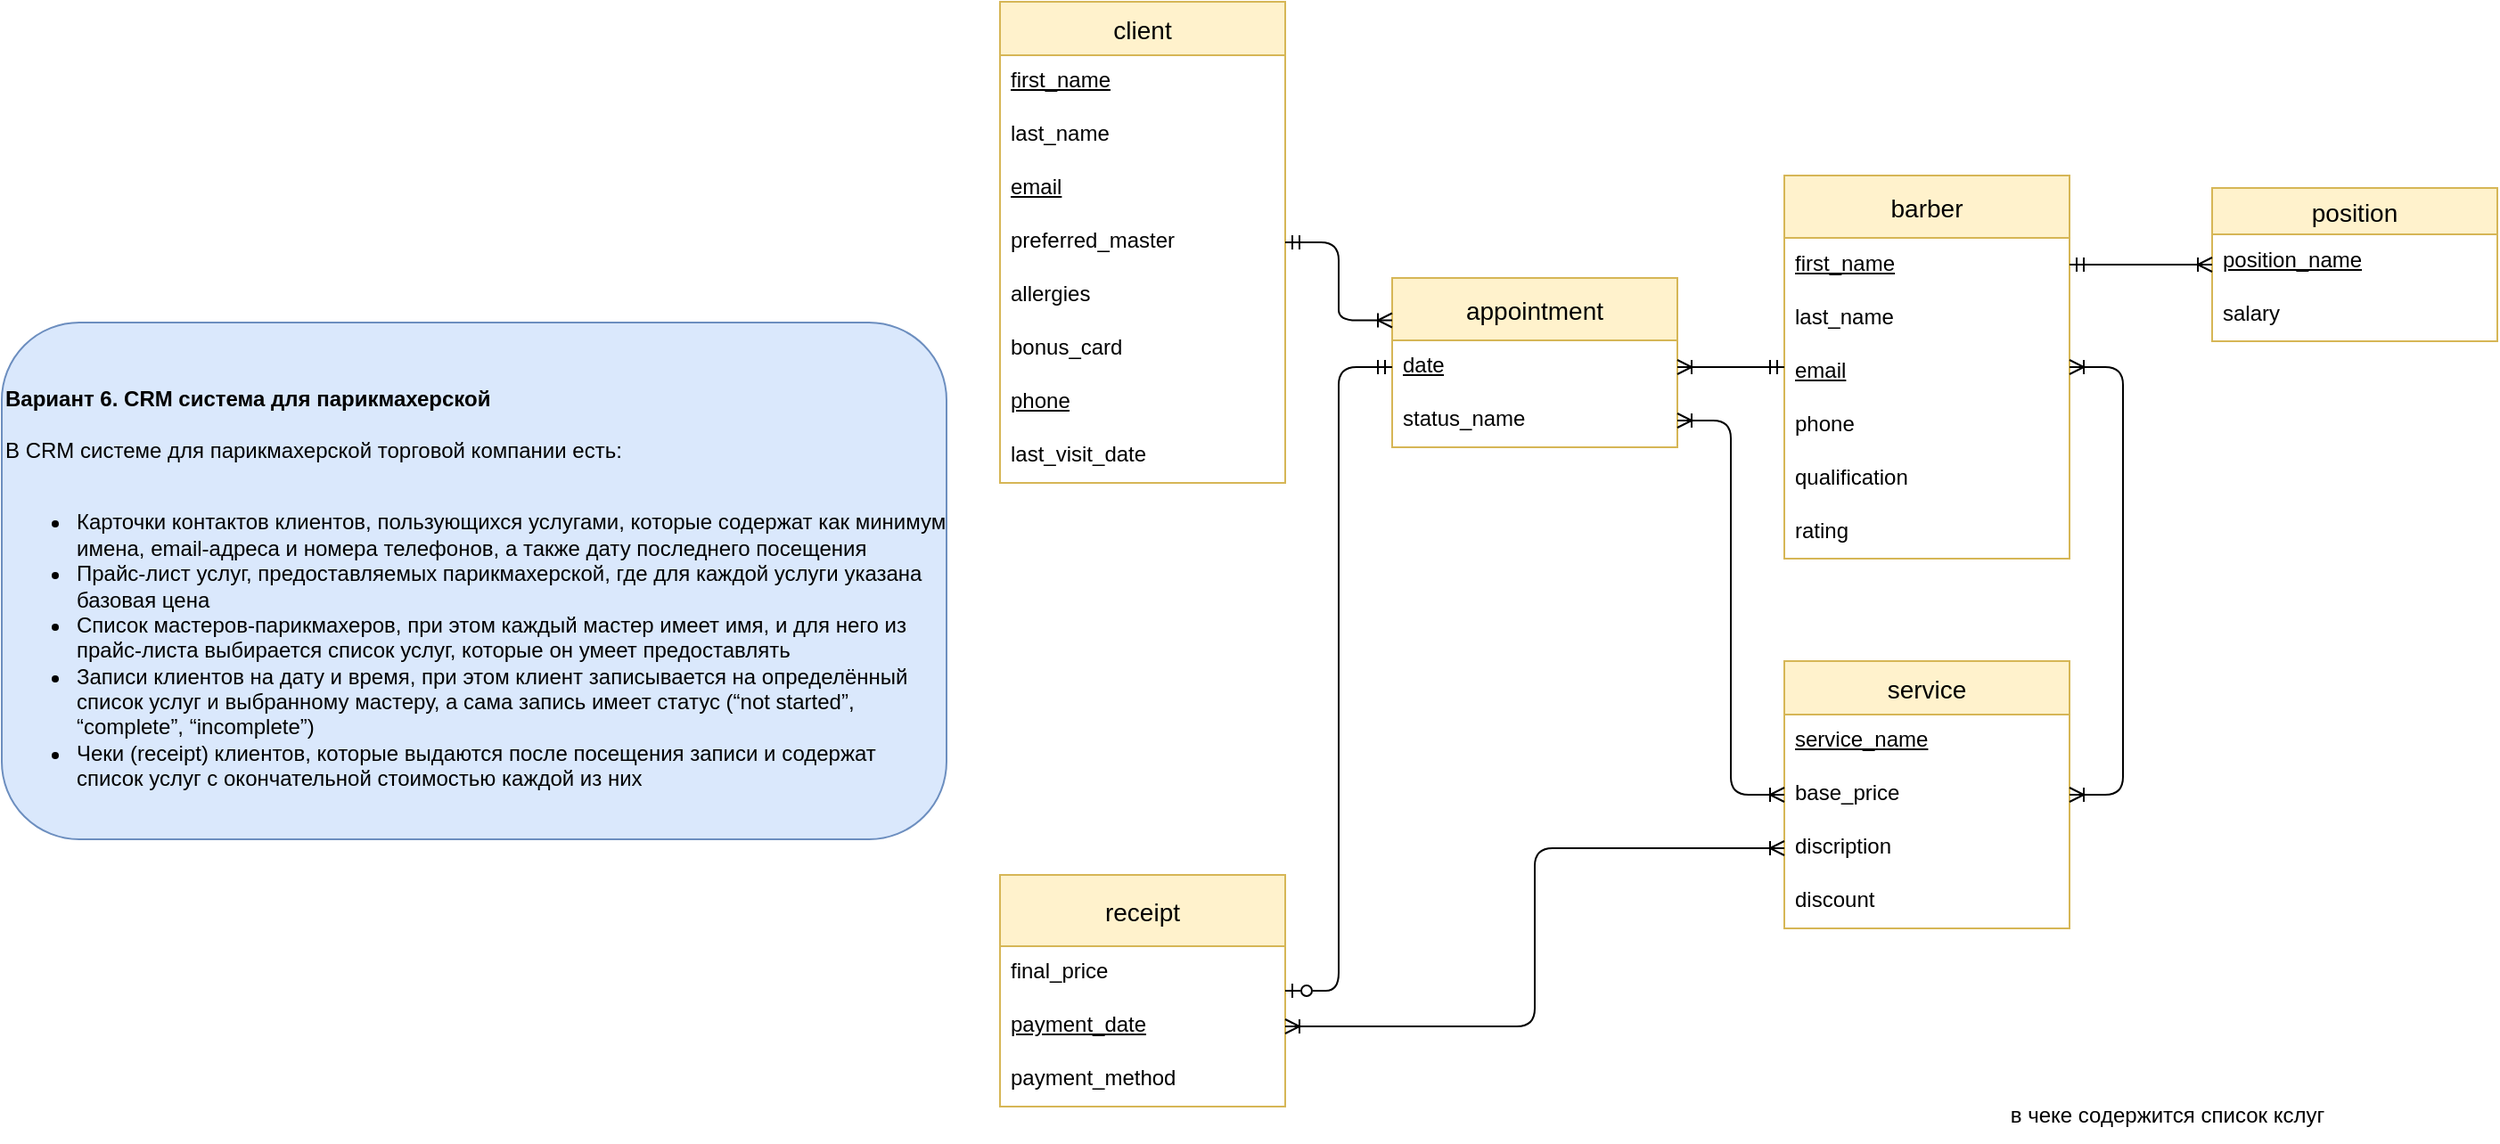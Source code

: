 <mxfile version="24.0.3" type="google" pages="3">
  <diagram name="1 номер" id="KvT5pcMwvarF6bajjAO1">
    <mxGraphModel grid="1" page="1" gridSize="10" guides="1" tooltips="1" connect="1" arrows="1" fold="1" pageScale="1" pageWidth="100000" pageHeight="100000" math="0" shadow="0">
      <root>
        <mxCell id="0" />
        <mxCell id="1" parent="0" />
        <mxCell id="TikA51GEw8pUqbqnJhfC-1" value="client" style="swimlane;fontStyle=0;childLayout=stackLayout;horizontal=1;startSize=30;horizontalStack=0;resizeParent=1;resizeParentMax=0;resizeLast=0;collapsible=1;marginBottom=0;align=center;fontSize=14;fillColor=#fff2cc;strokeColor=#d6b656;" vertex="1" parent="1">
          <mxGeometry x="43860" y="21600" width="160" height="270" as="geometry" />
        </mxCell>
        <mxCell id="TikA51GEw8pUqbqnJhfC-2" value="&lt;u&gt;first_name&lt;/u&gt;" style="text;strokeColor=none;fillColor=none;spacingLeft=4;spacingRight=4;overflow=hidden;rotatable=0;points=[[0,0.5],[1,0.5]];portConstraint=eastwest;fontSize=12;whiteSpace=wrap;html=1;" vertex="1" parent="TikA51GEw8pUqbqnJhfC-1">
          <mxGeometry y="30" width="160" height="30" as="geometry" />
        </mxCell>
        <mxCell id="z1IlC_xlyPVttcUih0gB-2" value="last_name" style="text;strokeColor=none;fillColor=none;spacingLeft=4;spacingRight=4;overflow=hidden;rotatable=0;points=[[0,0.5],[1,0.5]];portConstraint=eastwest;fontSize=12;whiteSpace=wrap;html=1;" vertex="1" parent="TikA51GEw8pUqbqnJhfC-1">
          <mxGeometry y="60" width="160" height="30" as="geometry" />
        </mxCell>
        <mxCell id="TikA51GEw8pUqbqnJhfC-3" value="&lt;u&gt;email&lt;/u&gt;" style="text;strokeColor=none;fillColor=none;spacingLeft=4;spacingRight=4;overflow=hidden;rotatable=0;points=[[0,0.5],[1,0.5]];portConstraint=eastwest;fontSize=12;whiteSpace=wrap;html=1;" vertex="1" parent="TikA51GEw8pUqbqnJhfC-1">
          <mxGeometry y="90" width="160" height="30" as="geometry" />
        </mxCell>
        <mxCell id="27uJfW4jGoHqKkeN1t10-1" value="preferred_master" style="text;strokeColor=none;fillColor=none;spacingLeft=4;spacingRight=4;overflow=hidden;rotatable=0;points=[[0,0.5],[1,0.5]];portConstraint=eastwest;fontSize=12;whiteSpace=wrap;html=1;" vertex="1" parent="TikA51GEw8pUqbqnJhfC-1">
          <mxGeometry y="120" width="160" height="30" as="geometry" />
        </mxCell>
        <mxCell id="27uJfW4jGoHqKkeN1t10-2" value="allergies" style="text;strokeColor=none;fillColor=none;spacingLeft=4;spacingRight=4;overflow=hidden;rotatable=0;points=[[0,0.5],[1,0.5]];portConstraint=eastwest;fontSize=12;whiteSpace=wrap;html=1;" vertex="1" parent="TikA51GEw8pUqbqnJhfC-1">
          <mxGeometry y="150" width="160" height="30" as="geometry" />
        </mxCell>
        <mxCell id="27uJfW4jGoHqKkeN1t10-3" value="bonus_card" style="text;strokeColor=none;fillColor=none;spacingLeft=4;spacingRight=4;overflow=hidden;rotatable=0;points=[[0,0.5],[1,0.5]];portConstraint=eastwest;fontSize=12;whiteSpace=wrap;html=1;" vertex="1" parent="TikA51GEw8pUqbqnJhfC-1">
          <mxGeometry y="180" width="160" height="30" as="geometry" />
        </mxCell>
        <mxCell id="TikA51GEw8pUqbqnJhfC-4" value="&lt;u&gt;phone&lt;/u&gt;" style="text;strokeColor=none;fillColor=none;spacingLeft=4;spacingRight=4;overflow=hidden;rotatable=0;points=[[0,0.5],[1,0.5]];portConstraint=eastwest;fontSize=12;whiteSpace=wrap;html=1;" vertex="1" parent="TikA51GEw8pUqbqnJhfC-1">
          <mxGeometry y="210" width="160" height="30" as="geometry" />
        </mxCell>
        <mxCell id="TikA51GEw8pUqbqnJhfC-8" value="last_visit_date" style="text;strokeColor=none;fillColor=none;spacingLeft=4;spacingRight=4;overflow=hidden;rotatable=0;points=[[0,0.5],[1,0.5]];portConstraint=eastwest;fontSize=12;whiteSpace=wrap;html=1;" vertex="1" parent="TikA51GEw8pUqbqnJhfC-1">
          <mxGeometry y="240" width="160" height="30" as="geometry" />
        </mxCell>
        <mxCell id="TikA51GEw8pUqbqnJhfC-9" value="service" style="swimlane;fontStyle=0;childLayout=stackLayout;horizontal=1;startSize=30;horizontalStack=0;resizeParent=1;resizeParentMax=0;resizeLast=0;collapsible=1;marginBottom=0;align=center;fontSize=14;fillColor=#fff2cc;strokeColor=#d6b656;" vertex="1" parent="1">
          <mxGeometry x="44300" y="21970" width="160" height="150" as="geometry" />
        </mxCell>
        <mxCell id="TikA51GEw8pUqbqnJhfC-11" value="&lt;u&gt;service_name&lt;/u&gt;" style="text;strokeColor=none;fillColor=none;spacingLeft=4;spacingRight=4;overflow=hidden;rotatable=0;points=[[0,0.5],[1,0.5]];portConstraint=eastwest;fontSize=12;whiteSpace=wrap;html=1;" vertex="1" parent="TikA51GEw8pUqbqnJhfC-9">
          <mxGeometry y="30" width="160" height="30" as="geometry" />
        </mxCell>
        <mxCell id="TikA51GEw8pUqbqnJhfC-12" value="base_price" style="text;strokeColor=none;fillColor=none;spacingLeft=4;spacingRight=4;overflow=hidden;rotatable=0;points=[[0,0.5],[1,0.5]];portConstraint=eastwest;fontSize=12;whiteSpace=wrap;html=1;" vertex="1" parent="TikA51GEw8pUqbqnJhfC-9">
          <mxGeometry y="60" width="160" height="30" as="geometry" />
        </mxCell>
        <mxCell id="27uJfW4jGoHqKkeN1t10-8" value="discription" style="text;strokeColor=none;fillColor=none;spacingLeft=4;spacingRight=4;overflow=hidden;rotatable=0;points=[[0,0.5],[1,0.5]];portConstraint=eastwest;fontSize=12;whiteSpace=wrap;html=1;" vertex="1" parent="TikA51GEw8pUqbqnJhfC-9">
          <mxGeometry y="90" width="160" height="30" as="geometry" />
        </mxCell>
        <mxCell id="27uJfW4jGoHqKkeN1t10-10" value="discount" style="text;strokeColor=none;fillColor=none;spacingLeft=4;spacingRight=4;overflow=hidden;rotatable=0;points=[[0,0.5],[1,0.5]];portConstraint=eastwest;fontSize=12;whiteSpace=wrap;html=1;" vertex="1" parent="TikA51GEw8pUqbqnJhfC-9">
          <mxGeometry y="120" width="160" height="30" as="geometry" />
        </mxCell>
        <mxCell id="TikA51GEw8pUqbqnJhfC-13" value="barber" style="swimlane;fontStyle=0;childLayout=stackLayout;horizontal=1;startSize=35;horizontalStack=0;resizeParent=1;resizeParentMax=0;resizeLast=0;collapsible=1;marginBottom=0;align=center;fontSize=14;fillColor=#fff2cc;strokeColor=#d6b656;" vertex="1" parent="1">
          <mxGeometry x="44300" y="21697.5" width="160" height="215" as="geometry" />
        </mxCell>
        <mxCell id="TikA51GEw8pUqbqnJhfC-15" value="&lt;u&gt;first_name&lt;/u&gt;" style="text;strokeColor=none;fillColor=none;spacingLeft=4;spacingRight=4;overflow=hidden;rotatable=0;points=[[0,0.5],[1,0.5]];portConstraint=eastwest;fontSize=12;whiteSpace=wrap;html=1;" vertex="1" parent="TikA51GEw8pUqbqnJhfC-13">
          <mxGeometry y="35" width="160" height="30" as="geometry" />
        </mxCell>
        <mxCell id="TikA51GEw8pUqbqnJhfC-16" value="last_name" style="text;strokeColor=none;fillColor=none;spacingLeft=4;spacingRight=4;overflow=hidden;rotatable=0;points=[[0,0.5],[1,0.5]];portConstraint=eastwest;fontSize=12;whiteSpace=wrap;html=1;" vertex="1" parent="TikA51GEw8pUqbqnJhfC-13">
          <mxGeometry y="65" width="160" height="30" as="geometry" />
        </mxCell>
        <mxCell id="27uJfW4jGoHqKkeN1t10-4" value="&lt;u&gt;email&lt;/u&gt;" style="text;strokeColor=none;fillColor=none;spacingLeft=4;spacingRight=4;overflow=hidden;rotatable=0;points=[[0,0.5],[1,0.5]];portConstraint=eastwest;fontSize=12;whiteSpace=wrap;html=1;" vertex="1" parent="TikA51GEw8pUqbqnJhfC-13">
          <mxGeometry y="95" width="160" height="30" as="geometry" />
        </mxCell>
        <mxCell id="27uJfW4jGoHqKkeN1t10-5" value="phone" style="text;strokeColor=none;fillColor=none;spacingLeft=4;spacingRight=4;overflow=hidden;rotatable=0;points=[[0,0.5],[1,0.5]];portConstraint=eastwest;fontSize=12;whiteSpace=wrap;html=1;" vertex="1" parent="TikA51GEw8pUqbqnJhfC-13">
          <mxGeometry y="125" width="160" height="30" as="geometry" />
        </mxCell>
        <mxCell id="27uJfW4jGoHqKkeN1t10-6" value="qualification" style="text;strokeColor=none;fillColor=none;spacingLeft=4;spacingRight=4;overflow=hidden;rotatable=0;points=[[0,0.5],[1,0.5]];portConstraint=eastwest;fontSize=12;whiteSpace=wrap;html=1;" vertex="1" parent="TikA51GEw8pUqbqnJhfC-13">
          <mxGeometry y="155" width="160" height="30" as="geometry" />
        </mxCell>
        <mxCell id="27uJfW4jGoHqKkeN1t10-7" value="rating" style="text;strokeColor=none;fillColor=none;spacingLeft=4;spacingRight=4;overflow=hidden;rotatable=0;points=[[0,0.5],[1,0.5]];portConstraint=eastwest;fontSize=12;whiteSpace=wrap;html=1;" vertex="1" parent="TikA51GEw8pUqbqnJhfC-13">
          <mxGeometry y="185" width="160" height="30" as="geometry" />
        </mxCell>
        <mxCell id="TikA51GEw8pUqbqnJhfC-21" value="appointment" style="swimlane;fontStyle=0;childLayout=stackLayout;horizontal=1;startSize=35;horizontalStack=0;resizeParent=1;resizeParentMax=0;resizeLast=0;collapsible=1;marginBottom=0;align=center;fontSize=14;fillColor=#fff2cc;strokeColor=#d6b656;" vertex="1" parent="1">
          <mxGeometry x="44080" y="21755" width="160" height="95" as="geometry" />
        </mxCell>
        <mxCell id="TikA51GEw8pUqbqnJhfC-25" value="&lt;u&gt;date&lt;/u&gt;" style="text;strokeColor=none;fillColor=none;spacingLeft=4;spacingRight=4;overflow=hidden;rotatable=0;points=[[0,0.5],[1,0.5]];portConstraint=eastwest;fontSize=12;whiteSpace=wrap;html=1;" vertex="1" parent="TikA51GEw8pUqbqnJhfC-21">
          <mxGeometry y="35" width="160" height="30" as="geometry" />
        </mxCell>
        <mxCell id="3vCTNNUnTvhQla_o8G2A-14" value="&lt;span style=&quot;border-color: var(--border-color);&quot;&gt;status_name&lt;/span&gt;" style="text;strokeColor=none;fillColor=none;spacingLeft=4;spacingRight=4;overflow=hidden;rotatable=0;points=[[0,0.5],[1,0.5]];portConstraint=eastwest;fontSize=12;whiteSpace=wrap;html=1;" vertex="1" parent="TikA51GEw8pUqbqnJhfC-21">
          <mxGeometry y="65" width="160" height="30" as="geometry" />
        </mxCell>
        <mxCell id="TikA51GEw8pUqbqnJhfC-27" value="receipt" style="swimlane;fontStyle=0;childLayout=stackLayout;horizontal=1;startSize=40;horizontalStack=0;resizeParent=1;resizeParentMax=0;resizeLast=0;collapsible=1;marginBottom=0;align=center;fontSize=14;fillColor=#fff2cc;strokeColor=#d6b656;" vertex="1" parent="1">
          <mxGeometry x="43860" y="22090" width="160" height="130" as="geometry" />
        </mxCell>
        <mxCell id="TikA51GEw8pUqbqnJhfC-30" value="final_price" style="text;strokeColor=none;fillColor=none;spacingLeft=4;spacingRight=4;overflow=hidden;rotatable=0;points=[[0,0.5],[1,0.5]];portConstraint=eastwest;fontSize=12;whiteSpace=wrap;html=1;" vertex="1" parent="TikA51GEw8pUqbqnJhfC-27">
          <mxGeometry y="40" width="160" height="30" as="geometry" />
        </mxCell>
        <mxCell id="z1IlC_xlyPVttcUih0gB-4" value="&lt;u&gt;payment_date&lt;/u&gt;" style="text;strokeColor=none;fillColor=none;spacingLeft=4;spacingRight=4;overflow=hidden;rotatable=0;points=[[0,0.5],[1,0.5]];portConstraint=eastwest;fontSize=12;whiteSpace=wrap;html=1;" vertex="1" parent="TikA51GEw8pUqbqnJhfC-27">
          <mxGeometry y="70" width="160" height="30" as="geometry" />
        </mxCell>
        <mxCell id="27uJfW4jGoHqKkeN1t10-12" value="payment_method" style="text;strokeColor=none;fillColor=none;spacingLeft=4;spacingRight=4;overflow=hidden;rotatable=0;points=[[0,0.5],[1,0.5]];portConstraint=eastwest;fontSize=12;whiteSpace=wrap;html=1;" vertex="1" parent="TikA51GEw8pUqbqnJhfC-27">
          <mxGeometry y="100" width="160" height="30" as="geometry" />
        </mxCell>
        <mxCell id="z1IlC_xlyPVttcUih0gB-5" value="" style="edgeStyle=entityRelationEdgeStyle;fontSize=12;html=1;endArrow=ERoneToMany;startArrow=ERoneToMany;rounded=1;startFill=0;endFill=0;curved=0;" edge="1" parent="1" source="TikA51GEw8pUqbqnJhfC-9" target="TikA51GEw8pUqbqnJhfC-13">
          <mxGeometry width="100" height="100" relative="1" as="geometry">
            <mxPoint x="44100" y="22020" as="sourcePoint" />
            <mxPoint x="44200" y="21920" as="targetPoint" />
          </mxGeometry>
        </mxCell>
        <mxCell id="z1IlC_xlyPVttcUih0gB-6" value="" style="edgeStyle=entityRelationEdgeStyle;fontSize=12;html=1;endArrow=ERoneToMany;startArrow=ERmandOne;rounded=1;entryX=0;entryY=0.25;entryDx=0;entryDy=0;curved=0;" edge="1" parent="1" source="TikA51GEw8pUqbqnJhfC-1" target="TikA51GEw8pUqbqnJhfC-21">
          <mxGeometry width="100" height="100" relative="1" as="geometry">
            <mxPoint x="44100" y="22020" as="sourcePoint" />
            <mxPoint x="44200" y="21920" as="targetPoint" />
          </mxGeometry>
        </mxCell>
        <mxCell id="z1IlC_xlyPVttcUih0gB-7" value="" style="edgeStyle=entityRelationEdgeStyle;fontSize=12;html=1;endArrow=ERoneToMany;startArrow=ERmandOne;rounded=0;" edge="1" parent="1" source="TikA51GEw8pUqbqnJhfC-13" target="TikA51GEw8pUqbqnJhfC-25">
          <mxGeometry width="100" height="100" relative="1" as="geometry">
            <mxPoint x="43990" y="21840" as="sourcePoint" />
            <mxPoint x="44090" y="21828" as="targetPoint" />
          </mxGeometry>
        </mxCell>
        <mxCell id="z1IlC_xlyPVttcUih0gB-8" value="" style="edgeStyle=entityRelationEdgeStyle;fontSize=12;html=1;endArrow=ERoneToMany;startArrow=ERoneToMany;rounded=1;startFill=0;curved=0;" edge="1" parent="1" source="TikA51GEw8pUqbqnJhfC-9" target="3vCTNNUnTvhQla_o8G2A-14">
          <mxGeometry width="100" height="100" relative="1" as="geometry">
            <mxPoint x="44100" y="22020" as="sourcePoint" />
            <mxPoint x="44240" y="21835" as="targetPoint" />
          </mxGeometry>
        </mxCell>
        <mxCell id="z1IlC_xlyPVttcUih0gB-9" value="" style="edgeStyle=entityRelationEdgeStyle;fontSize=12;html=1;endArrow=ERzeroToOne;startArrow=ERmandOne;rounded=1;endFill=0;curved=0;" edge="1" parent="1" source="TikA51GEw8pUqbqnJhfC-25" target="TikA51GEw8pUqbqnJhfC-27">
          <mxGeometry width="100" height="100" relative="1" as="geometry">
            <mxPoint x="44080" y="21835" as="sourcePoint" />
            <mxPoint x="44200" y="21920" as="targetPoint" />
          </mxGeometry>
        </mxCell>
        <mxCell id="3vCTNNUnTvhQla_o8G2A-7" value="position" style="swimlane;fontStyle=0;childLayout=stackLayout;horizontal=1;startSize=26;horizontalStack=0;resizeParent=1;resizeParentMax=0;resizeLast=0;collapsible=1;marginBottom=0;align=center;fontSize=14;fillColor=#fff2cc;strokeColor=#d6b656;" vertex="1" parent="1">
          <mxGeometry x="44540" y="21704.5" width="160" height="86" as="geometry" />
        </mxCell>
        <mxCell id="3vCTNNUnTvhQla_o8G2A-8" value="&lt;u&gt;position_name&lt;/u&gt;" style="text;strokeColor=none;fillColor=none;spacingLeft=4;spacingRight=4;overflow=hidden;rotatable=0;points=[[0,0.5],[1,0.5]];portConstraint=eastwest;fontSize=12;whiteSpace=wrap;html=1;" vertex="1" parent="3vCTNNUnTvhQla_o8G2A-7">
          <mxGeometry y="26" width="160" height="30" as="geometry" />
        </mxCell>
        <mxCell id="3vCTNNUnTvhQla_o8G2A-12" value="salary" style="text;strokeColor=none;fillColor=none;spacingLeft=4;spacingRight=4;overflow=hidden;rotatable=0;points=[[0,0.5],[1,0.5]];portConstraint=eastwest;fontSize=12;whiteSpace=wrap;html=1;" vertex="1" parent="3vCTNNUnTvhQla_o8G2A-7">
          <mxGeometry y="56" width="160" height="30" as="geometry" />
        </mxCell>
        <mxCell id="3vCTNNUnTvhQla_o8G2A-11" value="" style="edgeStyle=entityRelationEdgeStyle;fontSize=12;html=1;endArrow=ERoneToMany;startArrow=ERmandOne;rounded=0;" edge="1" parent="1" source="TikA51GEw8pUqbqnJhfC-15" target="3vCTNNUnTvhQla_o8G2A-7">
          <mxGeometry width="100" height="100" relative="1" as="geometry">
            <mxPoint x="44320" y="22020" as="sourcePoint" />
            <mxPoint x="44420" y="21920" as="targetPoint" />
            <Array as="points">
              <mxPoint x="44630" y="21730" />
            </Array>
          </mxGeometry>
        </mxCell>
        <mxCell id="3vCTNNUnTvhQla_o8G2A-13" value="в чеке содержится список кслуг" style="text;html=1;strokeColor=none;fillColor=none;align=center;verticalAlign=middle;whiteSpace=wrap;rounded=0;" vertex="1" parent="1">
          <mxGeometry x="44410" y="22210" width="210" height="30" as="geometry" />
        </mxCell>
        <mxCell id="bkn_kbdkrgcxQSe-pDbs-1" value="" style="edgeStyle=elbowEdgeStyle;fontSize=12;html=1;endArrow=ERoneToMany;startArrow=ERoneToMany;rounded=1;startFill=0;curved=0;" edge="1" parent="1" source="27uJfW4jGoHqKkeN1t10-8" target="z1IlC_xlyPVttcUih0gB-4">
          <mxGeometry width="100" height="100" relative="1" as="geometry">
            <mxPoint x="44200" y="22230" as="sourcePoint" />
            <mxPoint x="44010" y="22300" as="targetPoint" />
          </mxGeometry>
        </mxCell>
        <mxCell id="vt3HBgHZa8Ol8iAO78G0-1" value="&lt;br&gt;&lt;div align=&quot;left&quot;&gt;&lt;b&gt;&lt;br&gt;Вариант 6. CRM система для парикмахерской&lt;/b&gt;&lt;br&gt;&lt;br&gt;В CRM системе для парикмахерской торговой компании есть:&lt;br&gt;&lt;br&gt;&lt;ul&gt;&lt;li&gt;Карточки контактов клиентов, пользующихся услугами, которые содержат как минимум имена, email-адреса и номера телефонов, а также дату последнего посещения&lt;/li&gt;&lt;li&gt;Прайс-лист услуг, предоставляемых парикмахерской, где для каждой услуги указана базовая цена&lt;/li&gt;&lt;li&gt;Список мастеров-парикмахеров, при этом каждый мастер имеет имя, и для него из прайс-листа выбирается список услуг, которые он умеет предоставлять&lt;/li&gt;&lt;li&gt;Записи клиентов на дату и время, при этом клиент записывается на определённый список услуг и выбранному мастеру, а сама запись имеет статус (“not started”, “complete”, “incomplete”)&lt;/li&gt;&lt;li&gt;Чеки (receipt) клиентов, которые выдаются после посещения записи и содержат список услуг с окончательной стоимостью каждой из них&lt;/li&gt;&lt;/ul&gt;&lt;/div&gt;" style="text;html=1;align=left;verticalAlign=top;whiteSpace=wrap;rounded=1;fillColor=#dae8fc;strokeColor=#6c8ebf;" vertex="1" parent="1">
          <mxGeometry x="43300" y="21780" width="530" height="290" as="geometry" />
        </mxCell>
      </root>
    </mxGraphModel>
  </diagram>
  <diagram id="6M1JEDAHQdhgMOUI6qJM" name="2 номер">
    <mxGraphModel grid="1" page="1" gridSize="10" guides="1" tooltips="1" connect="1" arrows="1" fold="1" pageScale="1" pageWidth="100000" pageHeight="100000" math="0" shadow="0">
      <root>
        <mxCell id="0" />
        <mxCell id="1" parent="0" />
        <mxCell id="5BCE68vFuqjKoExFbYgc-1" value="person" style="shape=table;startSize=30;container=1;collapsible=1;childLayout=tableLayout;fixedRows=1;rowLines=0;fontStyle=1;align=center;resizeLast=1;html=1;fillColor=#d5e8d4;strokeColor=#82b366;" vertex="1" parent="1">
          <mxGeometry x="70" y="420" width="180" height="120" as="geometry" />
        </mxCell>
        <mxCell id="5BCE68vFuqjKoExFbYgc-2" value="" style="shape=tableRow;horizontal=0;startSize=0;swimlaneHead=0;swimlaneBody=0;fillColor=none;collapsible=0;dropTarget=0;points=[[0,0.5],[1,0.5]];portConstraint=eastwest;top=0;left=0;right=0;bottom=1;" vertex="1" parent="5BCE68vFuqjKoExFbYgc-1">
          <mxGeometry y="30" width="180" height="30" as="geometry" />
        </mxCell>
        <mxCell id="5BCE68vFuqjKoExFbYgc-3" value="PK" style="shape=partialRectangle;connectable=0;fillColor=none;top=0;left=0;bottom=0;right=0;fontStyle=1;overflow=hidden;whiteSpace=wrap;html=1;" vertex="1" parent="5BCE68vFuqjKoExFbYgc-2">
          <mxGeometry width="30" height="30" as="geometry">
            <mxRectangle width="30" height="30" as="alternateBounds" />
          </mxGeometry>
        </mxCell>
        <mxCell id="5BCE68vFuqjKoExFbYgc-4" value="person_id: ID" style="shape=partialRectangle;connectable=0;fillColor=none;top=0;left=0;bottom=0;right=0;align=left;spacingLeft=6;fontStyle=5;overflow=hidden;whiteSpace=wrap;html=1;" vertex="1" parent="5BCE68vFuqjKoExFbYgc-2">
          <mxGeometry x="30" width="150" height="30" as="geometry">
            <mxRectangle width="150" height="30" as="alternateBounds" />
          </mxGeometry>
        </mxCell>
        <mxCell id="5BCE68vFuqjKoExFbYgc-5" value="" style="shape=tableRow;horizontal=0;startSize=0;swimlaneHead=0;swimlaneBody=0;fillColor=none;collapsible=0;dropTarget=0;points=[[0,0.5],[1,0.5]];portConstraint=eastwest;top=0;left=0;right=0;bottom=0;" vertex="1" parent="5BCE68vFuqjKoExFbYgc-1">
          <mxGeometry y="60" width="180" height="30" as="geometry" />
        </mxCell>
        <mxCell id="5BCE68vFuqjKoExFbYgc-6" value="" style="shape=partialRectangle;connectable=0;fillColor=none;top=0;left=0;bottom=0;right=0;editable=1;overflow=hidden;whiteSpace=wrap;html=1;" vertex="1" parent="5BCE68vFuqjKoExFbYgc-5">
          <mxGeometry width="30" height="30" as="geometry">
            <mxRectangle width="30" height="30" as="alternateBounds" />
          </mxGeometry>
        </mxCell>
        <mxCell id="5BCE68vFuqjKoExFbYgc-7" value="name: TEXT" style="shape=partialRectangle;connectable=0;fillColor=none;top=0;left=0;bottom=0;right=0;align=left;spacingLeft=6;overflow=hidden;whiteSpace=wrap;html=1;" vertex="1" parent="5BCE68vFuqjKoExFbYgc-5">
          <mxGeometry x="30" width="150" height="30" as="geometry">
            <mxRectangle width="150" height="30" as="alternateBounds" />
          </mxGeometry>
        </mxCell>
        <mxCell id="5BCE68vFuqjKoExFbYgc-8" value="" style="shape=tableRow;horizontal=0;startSize=0;swimlaneHead=0;swimlaneBody=0;fillColor=none;collapsible=0;dropTarget=0;points=[[0,0.5],[1,0.5]];portConstraint=eastwest;top=0;left=0;right=0;bottom=0;" vertex="1" parent="5BCE68vFuqjKoExFbYgc-1">
          <mxGeometry y="90" width="180" height="30" as="geometry" />
        </mxCell>
        <mxCell id="5BCE68vFuqjKoExFbYgc-9" value="" style="shape=partialRectangle;connectable=0;fillColor=none;top=0;left=0;bottom=0;right=0;editable=1;overflow=hidden;whiteSpace=wrap;html=1;" vertex="1" parent="5BCE68vFuqjKoExFbYgc-8">
          <mxGeometry width="30" height="30" as="geometry">
            <mxRectangle width="30" height="30" as="alternateBounds" />
          </mxGeometry>
        </mxCell>
        <mxCell id="5BCE68vFuqjKoExFbYgc-10" value="birth_date: DATE" style="shape=partialRectangle;connectable=0;fillColor=none;top=0;left=0;bottom=0;right=0;align=left;spacingLeft=6;overflow=hidden;whiteSpace=wrap;html=1;" vertex="1" parent="5BCE68vFuqjKoExFbYgc-8">
          <mxGeometry x="30" width="150" height="30" as="geometry">
            <mxRectangle width="150" height="30" as="alternateBounds" />
          </mxGeometry>
        </mxCell>
        <mxCell id="5BCE68vFuqjKoExFbYgc-14" value="film" style="shape=table;startSize=30;container=1;collapsible=1;childLayout=tableLayout;fixedRows=1;rowLines=0;fontStyle=1;align=center;resizeLast=1;html=1;fillColor=#d5e8d4;strokeColor=#82b366;" vertex="1" parent="1">
          <mxGeometry x="70" y="40" width="180" height="210" as="geometry" />
        </mxCell>
        <mxCell id="5BCE68vFuqjKoExFbYgc-15" value="" style="shape=tableRow;horizontal=0;startSize=0;swimlaneHead=0;swimlaneBody=0;fillColor=none;collapsible=0;dropTarget=0;points=[[0,0.5],[1,0.5]];portConstraint=eastwest;top=0;left=0;right=0;bottom=1;" vertex="1" parent="5BCE68vFuqjKoExFbYgc-14">
          <mxGeometry y="30" width="180" height="30" as="geometry" />
        </mxCell>
        <mxCell id="5BCE68vFuqjKoExFbYgc-16" value="PK" style="shape=partialRectangle;connectable=0;fillColor=none;top=0;left=0;bottom=0;right=0;fontStyle=1;overflow=hidden;whiteSpace=wrap;html=1;" vertex="1" parent="5BCE68vFuqjKoExFbYgc-15">
          <mxGeometry width="30" height="30" as="geometry">
            <mxRectangle width="30" height="30" as="alternateBounds" />
          </mxGeometry>
        </mxCell>
        <mxCell id="5BCE68vFuqjKoExFbYgc-17" value="film_id: ID" style="shape=partialRectangle;connectable=0;fillColor=none;top=0;left=0;bottom=0;right=0;align=left;spacingLeft=6;fontStyle=5;overflow=hidden;whiteSpace=wrap;html=1;" vertex="1" parent="5BCE68vFuqjKoExFbYgc-15">
          <mxGeometry x="30" width="150" height="30" as="geometry">
            <mxRectangle width="150" height="30" as="alternateBounds" />
          </mxGeometry>
        </mxCell>
        <mxCell id="5BCE68vFuqjKoExFbYgc-18" value="" style="shape=tableRow;horizontal=0;startSize=0;swimlaneHead=0;swimlaneBody=0;fillColor=none;collapsible=0;dropTarget=0;points=[[0,0.5],[1,0.5]];portConstraint=eastwest;top=0;left=0;right=0;bottom=0;" vertex="1" parent="5BCE68vFuqjKoExFbYgc-14">
          <mxGeometry y="60" width="180" height="30" as="geometry" />
        </mxCell>
        <mxCell id="5BCE68vFuqjKoExFbYgc-19" value="" style="shape=partialRectangle;connectable=0;fillColor=none;top=0;left=0;bottom=0;right=0;editable=1;overflow=hidden;whiteSpace=wrap;html=1;" vertex="1" parent="5BCE68vFuqjKoExFbYgc-18">
          <mxGeometry width="30" height="30" as="geometry">
            <mxRectangle width="30" height="30" as="alternateBounds" />
          </mxGeometry>
        </mxCell>
        <mxCell id="5BCE68vFuqjKoExFbYgc-20" value="film_name: TEXT" style="shape=partialRectangle;connectable=0;fillColor=none;top=0;left=0;bottom=0;right=0;align=left;spacingLeft=6;overflow=hidden;whiteSpace=wrap;html=1;" vertex="1" parent="5BCE68vFuqjKoExFbYgc-18">
          <mxGeometry x="30" width="150" height="30" as="geometry">
            <mxRectangle width="150" height="30" as="alternateBounds" />
          </mxGeometry>
        </mxCell>
        <mxCell id="5BCE68vFuqjKoExFbYgc-21" value="" style="shape=tableRow;horizontal=0;startSize=0;swimlaneHead=0;swimlaneBody=0;fillColor=none;collapsible=0;dropTarget=0;points=[[0,0.5],[1,0.5]];portConstraint=eastwest;top=0;left=0;right=0;bottom=0;" vertex="1" parent="5BCE68vFuqjKoExFbYgc-14">
          <mxGeometry y="90" width="180" height="30" as="geometry" />
        </mxCell>
        <mxCell id="5BCE68vFuqjKoExFbYgc-22" value="" style="shape=partialRectangle;connectable=0;fillColor=none;top=0;left=0;bottom=0;right=0;editable=1;overflow=hidden;whiteSpace=wrap;html=1;" vertex="1" parent="5BCE68vFuqjKoExFbYgc-21">
          <mxGeometry width="30" height="30" as="geometry">
            <mxRectangle width="30" height="30" as="alternateBounds" />
          </mxGeometry>
        </mxCell>
        <mxCell id="5BCE68vFuqjKoExFbYgc-23" value="release_date: DATE" style="shape=partialRectangle;connectable=0;fillColor=none;top=0;left=0;bottom=0;right=0;align=left;spacingLeft=6;overflow=hidden;whiteSpace=wrap;html=1;" vertex="1" parent="5BCE68vFuqjKoExFbYgc-21">
          <mxGeometry x="30" width="150" height="30" as="geometry">
            <mxRectangle width="150" height="30" as="alternateBounds" />
          </mxGeometry>
        </mxCell>
        <mxCell id="5BCE68vFuqjKoExFbYgc-24" value="" style="shape=tableRow;horizontal=0;startSize=0;swimlaneHead=0;swimlaneBody=0;fillColor=none;collapsible=0;dropTarget=0;points=[[0,0.5],[1,0.5]];portConstraint=eastwest;top=0;left=0;right=0;bottom=0;" vertex="1" parent="5BCE68vFuqjKoExFbYgc-14">
          <mxGeometry y="120" width="180" height="30" as="geometry" />
        </mxCell>
        <mxCell id="5BCE68vFuqjKoExFbYgc-25" value="FK" style="shape=partialRectangle;connectable=0;fillColor=none;top=0;left=0;bottom=0;right=0;editable=1;overflow=hidden;whiteSpace=wrap;html=1;" vertex="1" parent="5BCE68vFuqjKoExFbYgc-24">
          <mxGeometry width="30" height="30" as="geometry">
            <mxRectangle width="30" height="30" as="alternateBounds" />
          </mxGeometry>
        </mxCell>
        <mxCell id="5BCE68vFuqjKoExFbYgc-26" value="finansial_status_id: ID" style="shape=partialRectangle;connectable=0;fillColor=none;top=0;left=0;bottom=0;right=0;align=left;spacingLeft=6;overflow=hidden;whiteSpace=wrap;html=1;" vertex="1" parent="5BCE68vFuqjKoExFbYgc-24">
          <mxGeometry x="30" width="150" height="30" as="geometry">
            <mxRectangle width="150" height="30" as="alternateBounds" />
          </mxGeometry>
        </mxCell>
        <mxCell id="5BCE68vFuqjKoExFbYgc-56" style="shape=tableRow;horizontal=0;startSize=0;swimlaneHead=0;swimlaneBody=0;fillColor=none;collapsible=0;dropTarget=0;points=[[0,0.5],[1,0.5]];portConstraint=eastwest;top=0;left=0;right=0;bottom=0;" vertex="1" parent="5BCE68vFuqjKoExFbYgc-14">
          <mxGeometry y="150" width="180" height="30" as="geometry" />
        </mxCell>
        <mxCell id="5BCE68vFuqjKoExFbYgc-57" value="FK" style="shape=partialRectangle;connectable=0;fillColor=none;top=0;left=0;bottom=0;right=0;editable=1;overflow=hidden;whiteSpace=wrap;html=1;" vertex="1" parent="5BCE68vFuqjKoExFbYgc-56">
          <mxGeometry width="30" height="30" as="geometry">
            <mxRectangle width="30" height="30" as="alternateBounds" />
          </mxGeometry>
        </mxCell>
        <mxCell id="5BCE68vFuqjKoExFbYgc-58" value="country_code: CHAR(2)" style="shape=partialRectangle;connectable=0;fillColor=none;top=0;left=0;bottom=0;right=0;align=left;spacingLeft=6;overflow=hidden;whiteSpace=wrap;html=1;" vertex="1" parent="5BCE68vFuqjKoExFbYgc-56">
          <mxGeometry x="30" width="150" height="30" as="geometry">
            <mxRectangle width="150" height="30" as="alternateBounds" />
          </mxGeometry>
        </mxCell>
        <mxCell id="aXniuWbM98DVKR86f3Y5-2" style="shape=tableRow;horizontal=0;startSize=0;swimlaneHead=0;swimlaneBody=0;fillColor=none;collapsible=0;dropTarget=0;points=[[0,0.5],[1,0.5]];portConstraint=eastwest;top=0;left=0;right=0;bottom=0;" vertex="1" parent="5BCE68vFuqjKoExFbYgc-14">
          <mxGeometry y="180" width="180" height="30" as="geometry" />
        </mxCell>
        <mxCell id="aXniuWbM98DVKR86f3Y5-3" style="shape=partialRectangle;connectable=0;fillColor=none;top=0;left=0;bottom=0;right=0;editable=1;overflow=hidden;whiteSpace=wrap;html=1;" vertex="1" parent="aXniuWbM98DVKR86f3Y5-2">
          <mxGeometry width="30" height="30" as="geometry">
            <mxRectangle width="30" height="30" as="alternateBounds" />
          </mxGeometry>
        </mxCell>
        <mxCell id="aXniuWbM98DVKR86f3Y5-4" value="budget: MONEY" style="shape=partialRectangle;connectable=0;fillColor=none;top=0;left=0;bottom=0;right=0;align=left;spacingLeft=6;overflow=hidden;whiteSpace=wrap;html=1;" vertex="1" parent="aXniuWbM98DVKR86f3Y5-2">
          <mxGeometry x="30" width="150" height="30" as="geometry">
            <mxRectangle width="150" height="30" as="alternateBounds" />
          </mxGeometry>
        </mxCell>
        <mxCell id="5BCE68vFuqjKoExFbYgc-27" value="financial_status" style="shape=table;startSize=30;container=1;collapsible=1;childLayout=tableLayout;fixedRows=1;rowLines=0;fontStyle=1;align=center;resizeLast=1;html=1;fillColor=#d5e8d4;strokeColor=#82b366;" vertex="1" parent="1">
          <mxGeometry x="310" y="-10" width="180" height="120" as="geometry" />
        </mxCell>
        <mxCell id="5BCE68vFuqjKoExFbYgc-28" value="" style="shape=tableRow;horizontal=0;startSize=0;swimlaneHead=0;swimlaneBody=0;fillColor=none;collapsible=0;dropTarget=0;points=[[0,0.5],[1,0.5]];portConstraint=eastwest;top=0;left=0;right=0;bottom=1;" vertex="1" parent="5BCE68vFuqjKoExFbYgc-27">
          <mxGeometry y="30" width="180" height="30" as="geometry" />
        </mxCell>
        <mxCell id="5BCE68vFuqjKoExFbYgc-29" value="PK" style="shape=partialRectangle;connectable=0;fillColor=none;top=0;left=0;bottom=0;right=0;fontStyle=1;overflow=hidden;whiteSpace=wrap;html=1;" vertex="1" parent="5BCE68vFuqjKoExFbYgc-28">
          <mxGeometry width="30" height="30" as="geometry">
            <mxRectangle width="30" height="30" as="alternateBounds" />
          </mxGeometry>
        </mxCell>
        <mxCell id="5BCE68vFuqjKoExFbYgc-30" value="financial_status_id: ID" style="shape=partialRectangle;connectable=0;fillColor=none;top=0;left=0;bottom=0;right=0;align=left;spacingLeft=6;fontStyle=5;overflow=hidden;whiteSpace=wrap;html=1;" vertex="1" parent="5BCE68vFuqjKoExFbYgc-28">
          <mxGeometry x="30" width="150" height="30" as="geometry">
            <mxRectangle width="150" height="30" as="alternateBounds" />
          </mxGeometry>
        </mxCell>
        <mxCell id="5BCE68vFuqjKoExFbYgc-59" style="shape=tableRow;horizontal=0;startSize=0;swimlaneHead=0;swimlaneBody=0;fillColor=none;collapsible=0;dropTarget=0;points=[[0,0.5],[1,0.5]];portConstraint=eastwest;top=0;left=0;right=0;bottom=1;" vertex="1" parent="5BCE68vFuqjKoExFbYgc-27">
          <mxGeometry y="60" width="180" height="30" as="geometry" />
        </mxCell>
        <mxCell id="5BCE68vFuqjKoExFbYgc-60" value="PK" style="shape=partialRectangle;connectable=0;fillColor=none;top=0;left=0;bottom=0;right=0;fontStyle=1;overflow=hidden;whiteSpace=wrap;html=1;" vertex="1" parent="5BCE68vFuqjKoExFbYgc-59">
          <mxGeometry width="30" height="30" as="geometry">
            <mxRectangle width="30" height="30" as="alternateBounds" />
          </mxGeometry>
        </mxCell>
        <mxCell id="5BCE68vFuqjKoExFbYgc-61" value="country_code: CHAR(2)" style="shape=partialRectangle;connectable=0;fillColor=none;top=0;left=0;bottom=0;right=0;align=left;spacingLeft=6;fontStyle=5;overflow=hidden;whiteSpace=wrap;html=1;" vertex="1" parent="5BCE68vFuqjKoExFbYgc-59">
          <mxGeometry x="30" width="150" height="30" as="geometry">
            <mxRectangle width="150" height="30" as="alternateBounds" />
          </mxGeometry>
        </mxCell>
        <mxCell id="5BCE68vFuqjKoExFbYgc-31" value="" style="shape=tableRow;horizontal=0;startSize=0;swimlaneHead=0;swimlaneBody=0;fillColor=none;collapsible=0;dropTarget=0;points=[[0,0.5],[1,0.5]];portConstraint=eastwest;top=0;left=0;right=0;bottom=0;" vertex="1" parent="5BCE68vFuqjKoExFbYgc-27">
          <mxGeometry y="90" width="180" height="30" as="geometry" />
        </mxCell>
        <mxCell id="5BCE68vFuqjKoExFbYgc-32" value="" style="shape=partialRectangle;connectable=0;fillColor=none;top=0;left=0;bottom=0;right=0;editable=1;overflow=hidden;whiteSpace=wrap;html=1;" vertex="1" parent="5BCE68vFuqjKoExFbYgc-31">
          <mxGeometry width="30" height="30" as="geometry">
            <mxRectangle width="30" height="30" as="alternateBounds" />
          </mxGeometry>
        </mxCell>
        <mxCell id="5BCE68vFuqjKoExFbYgc-33" value="box_office: MONEY" style="shape=partialRectangle;connectable=0;fillColor=none;top=0;left=0;bottom=0;right=0;align=left;spacingLeft=6;overflow=hidden;whiteSpace=wrap;html=1;" vertex="1" parent="5BCE68vFuqjKoExFbYgc-31">
          <mxGeometry x="30" width="150" height="30" as="geometry">
            <mxRectangle width="150" height="30" as="alternateBounds" />
          </mxGeometry>
        </mxCell>
        <mxCell id="5BCE68vFuqjKoExFbYgc-40" value="country" style="shape=table;startSize=30;container=1;collapsible=1;childLayout=tableLayout;fixedRows=1;rowLines=0;fontStyle=1;align=center;resizeLast=1;html=1;fillColor=#d5e8d4;strokeColor=#82b366;" vertex="1" parent="1">
          <mxGeometry x="310" y="260" width="180" height="120" as="geometry" />
        </mxCell>
        <mxCell id="5BCE68vFuqjKoExFbYgc-41" value="" style="shape=tableRow;horizontal=0;startSize=0;swimlaneHead=0;swimlaneBody=0;fillColor=none;collapsible=0;dropTarget=0;points=[[0,0.5],[1,0.5]];portConstraint=eastwest;top=0;left=0;right=0;bottom=1;" vertex="1" parent="5BCE68vFuqjKoExFbYgc-40">
          <mxGeometry y="30" width="180" height="30" as="geometry" />
        </mxCell>
        <mxCell id="5BCE68vFuqjKoExFbYgc-42" value="PK" style="shape=partialRectangle;connectable=0;fillColor=none;top=0;left=0;bottom=0;right=0;fontStyle=1;overflow=hidden;whiteSpace=wrap;html=1;" vertex="1" parent="5BCE68vFuqjKoExFbYgc-41">
          <mxGeometry width="30" height="30" as="geometry">
            <mxRectangle width="30" height="30" as="alternateBounds" />
          </mxGeometry>
        </mxCell>
        <mxCell id="5BCE68vFuqjKoExFbYgc-43" value="country_code: CHAR(2)" style="shape=partialRectangle;connectable=0;fillColor=none;top=0;left=0;bottom=0;right=0;align=left;spacingLeft=6;fontStyle=5;overflow=hidden;whiteSpace=wrap;html=1;" vertex="1" parent="5BCE68vFuqjKoExFbYgc-41">
          <mxGeometry x="30" width="150" height="30" as="geometry">
            <mxRectangle width="150" height="30" as="alternateBounds" />
          </mxGeometry>
        </mxCell>
        <mxCell id="5BCE68vFuqjKoExFbYgc-44" value="" style="shape=tableRow;horizontal=0;startSize=0;swimlaneHead=0;swimlaneBody=0;fillColor=none;collapsible=0;dropTarget=0;points=[[0,0.5],[1,0.5]];portConstraint=eastwest;top=0;left=0;right=0;bottom=0;" vertex="1" parent="5BCE68vFuqjKoExFbYgc-40">
          <mxGeometry y="60" width="180" height="30" as="geometry" />
        </mxCell>
        <mxCell id="5BCE68vFuqjKoExFbYgc-45" value="" style="shape=partialRectangle;connectable=0;fillColor=none;top=0;left=0;bottom=0;right=0;editable=1;overflow=hidden;whiteSpace=wrap;html=1;" vertex="1" parent="5BCE68vFuqjKoExFbYgc-44">
          <mxGeometry width="30" height="30" as="geometry">
            <mxRectangle width="30" height="30" as="alternateBounds" />
          </mxGeometry>
        </mxCell>
        <mxCell id="5BCE68vFuqjKoExFbYgc-46" value="country_name: TEXT" style="shape=partialRectangle;connectable=0;fillColor=none;top=0;left=0;bottom=0;right=0;align=left;spacingLeft=6;overflow=hidden;whiteSpace=wrap;html=1;" vertex="1" parent="5BCE68vFuqjKoExFbYgc-44">
          <mxGeometry x="30" width="150" height="30" as="geometry">
            <mxRectangle width="150" height="30" as="alternateBounds" />
          </mxGeometry>
        </mxCell>
        <mxCell id="5BCE68vFuqjKoExFbYgc-47" value="" style="shape=tableRow;horizontal=0;startSize=0;swimlaneHead=0;swimlaneBody=0;fillColor=none;collapsible=0;dropTarget=0;points=[[0,0.5],[1,0.5]];portConstraint=eastwest;top=0;left=0;right=0;bottom=0;" vertex="1" parent="5BCE68vFuqjKoExFbYgc-40">
          <mxGeometry y="90" width="180" height="30" as="geometry" />
        </mxCell>
        <mxCell id="5BCE68vFuqjKoExFbYgc-48" value="" style="shape=partialRectangle;connectable=0;fillColor=none;top=0;left=0;bottom=0;right=0;editable=1;overflow=hidden;whiteSpace=wrap;html=1;" vertex="1" parent="5BCE68vFuqjKoExFbYgc-47">
          <mxGeometry width="30" height="30" as="geometry">
            <mxRectangle width="30" height="30" as="alternateBounds" />
          </mxGeometry>
        </mxCell>
        <mxCell id="5BCE68vFuqjKoExFbYgc-49" value="currency_code: CHAR(3)" style="shape=partialRectangle;connectable=0;fillColor=none;top=0;left=0;bottom=0;right=0;align=left;spacingLeft=6;overflow=hidden;whiteSpace=wrap;html=1;" vertex="1" parent="5BCE68vFuqjKoExFbYgc-47">
          <mxGeometry x="30" width="150" height="30" as="geometry">
            <mxRectangle width="150" height="30" as="alternateBounds" />
          </mxGeometry>
        </mxCell>
        <mxCell id="5BCE68vFuqjKoExFbYgc-79" value="" style="edgeStyle=entityRelationEdgeStyle;fontSize=12;html=1;endArrow=ERoneToMany;startArrow=ERoneToMany;rounded=1;curved=0;startFill=0;endFill=0;" edge="1" parent="1" source="5BCE68vFuqjKoExFbYgc-2" target="1fbmVM2p2Xm67PyKYmXf-30">
          <mxGeometry width="100" height="100" relative="1" as="geometry">
            <mxPoint x="220" y="380" as="sourcePoint" />
            <mxPoint x="320" y="280" as="targetPoint" />
          </mxGeometry>
        </mxCell>
        <mxCell id="fbwvPCXz3ETUCMSS0EMI-1" value="" style="edgeStyle=entityRelationEdgeStyle;fontSize=12;html=1;endArrow=ERoneToMany;startArrow=ERmandOne;rounded=1;curved=0;" edge="1" parent="1" source="5BCE68vFuqjKoExFbYgc-59" target="5BCE68vFuqjKoExFbYgc-41">
          <mxGeometry width="100" height="100" relative="1" as="geometry">
            <mxPoint x="110" y="270" as="sourcePoint" />
            <mxPoint x="210" y="170" as="targetPoint" />
          </mxGeometry>
        </mxCell>
        <mxCell id="HNqdvt_c5RO3UGggfcPW-1" value="- ключ&lt;br&gt;- первичный ключ&lt;br&gt;- суперключ&lt;br&gt;- альтернативный ключ&lt;br&gt;- внешний ключ&lt;br&gt;в чем разница?" style="text;html=1;strokeColor=none;fillColor=none;align=left;verticalAlign=middle;whiteSpace=wrap;rounded=0;" vertex="1" parent="1">
          <mxGeometry x="700" y="80" width="210" height="150" as="geometry" />
        </mxCell>
        <mxCell id="HNqdvt_c5RO3UGggfcPW-2" value="- функциональная зависимость&lt;br&gt;- неполная функциональная зависимость&lt;br&gt;- полная функциональная зависимость&lt;br&gt;- транзитивная зависимость&lt;br&gt;в чем разница?" style="text;html=1;strokeColor=none;fillColor=none;align=left;verticalAlign=middle;whiteSpace=wrap;rounded=0;" vertex="1" parent="1">
          <mxGeometry x="700" y="400" width="270" height="100" as="geometry" />
        </mxCell>
        <mxCell id="HNqdvt_c5RO3UGggfcPW-3" value="аномалии удаления вставки и обновлаения&lt;br&gt;&lt;br&gt;" style="text;html=1;strokeColor=none;fillColor=none;align=left;verticalAlign=middle;whiteSpace=wrap;rounded=0;" vertex="1" parent="1">
          <mxGeometry x="700" y="230" width="340" height="100" as="geometry" />
        </mxCell>
        <mxCell id="HNqdvt_c5RO3UGggfcPW-4" value="1нф 2нф 3нф как определяются и в чем разница" style="text;html=1;strokeColor=none;fillColor=none;align=left;verticalAlign=middle;whiteSpace=wrap;rounded=0;" vertex="1" parent="1">
          <mxGeometry x="700" y="320" width="340" height="30" as="geometry" />
        </mxCell>
        <mxCell id="aXniuWbM98DVKR86f3Y5-1" value="" style="shape=partialRectangle;connectable=0;fillColor=none;top=0;left=0;bottom=0;right=0;align=left;spacingLeft=6;overflow=hidden;whiteSpace=wrap;html=1;" vertex="1" parent="1">
          <mxGeometry x="340" y="110" width="150" height="30" as="geometry">
            <mxRectangle width="150" height="30" as="alternateBounds" />
          </mxGeometry>
        </mxCell>
        <mxCell id="p4NoxffGb32UxXM2oRyZ-1" value="" style="edgeStyle=entityRelationEdgeStyle;fontSize=12;html=1;endArrow=ERoneToMany;startArrow=ERoneToMany;rounded=1;curved=0;startFill=0;" edge="1" parent="1" source="1fbmVM2p2Xm67PyKYmXf-18" target="5BCE68vFuqjKoExFbYgc-14">
          <mxGeometry width="100" height="100" relative="1" as="geometry">
            <mxPoint x="260" y="310" as="sourcePoint" />
            <mxPoint x="360" y="210" as="targetPoint" />
          </mxGeometry>
        </mxCell>
        <mxCell id="5BCE68vFuqjKoExFbYgc-80" value="" style="edgeStyle=entityRelationEdgeStyle;fontSize=12;html=1;endArrow=ERoneToMany;startArrow=ERmandOne;rounded=1;curved=0;" edge="1" parent="1" source="5BCE68vFuqjKoExFbYgc-41" target="5BCE68vFuqjKoExFbYgc-56">
          <mxGeometry width="100" height="100" relative="1" as="geometry">
            <mxPoint x="330" y="190" as="sourcePoint" />
            <mxPoint x="420" y="280" as="targetPoint" />
          </mxGeometry>
        </mxCell>
        <mxCell id="p4NoxffGb32UxXM2oRyZ-4" value="" style="edgeStyle=entityRelationEdgeStyle;fontSize=12;html=1;endArrow=ERzeroToMany;startArrow=ERmandOne;rounded=1;curved=0;" edge="1" parent="1" source="5BCE68vFuqjKoExFbYgc-28" target="5BCE68vFuqjKoExFbYgc-24">
          <mxGeometry width="100" height="100" relative="1" as="geometry">
            <mxPoint x="290" y="310" as="sourcePoint" />
            <mxPoint x="390" y="210" as="targetPoint" />
          </mxGeometry>
        </mxCell>
        <mxCell id="1fbmVM2p2Xm67PyKYmXf-17" value="film_person" style="shape=table;startSize=30;container=1;collapsible=1;childLayout=tableLayout;fixedRows=1;rowLines=0;fontStyle=1;align=center;resizeLast=1;html=1;fillColor=#d5e8d4;strokeColor=#82b366;" vertex="1" parent="1">
          <mxGeometry x="-170" y="270" width="180" height="120" as="geometry" />
        </mxCell>
        <mxCell id="1fbmVM2p2Xm67PyKYmXf-18" value="" style="shape=tableRow;horizontal=0;startSize=0;swimlaneHead=0;swimlaneBody=0;fillColor=none;collapsible=0;dropTarget=0;points=[[0,0.5],[1,0.5]];portConstraint=eastwest;top=0;left=0;right=0;bottom=1;" vertex="1" parent="1fbmVM2p2Xm67PyKYmXf-17">
          <mxGeometry y="30" width="180" height="30" as="geometry" />
        </mxCell>
        <mxCell id="1fbmVM2p2Xm67PyKYmXf-19" value="PK" style="shape=partialRectangle;connectable=0;fillColor=none;top=0;left=0;bottom=0;right=0;fontStyle=1;overflow=hidden;whiteSpace=wrap;html=1;" vertex="1" parent="1fbmVM2p2Xm67PyKYmXf-18">
          <mxGeometry width="30" height="30" as="geometry">
            <mxRectangle width="30" height="30" as="alternateBounds" />
          </mxGeometry>
        </mxCell>
        <mxCell id="1fbmVM2p2Xm67PyKYmXf-20" value="film_id: ID" style="shape=partialRectangle;connectable=0;fillColor=none;top=0;left=0;bottom=0;right=0;align=left;spacingLeft=6;fontStyle=5;overflow=hidden;whiteSpace=wrap;html=1;" vertex="1" parent="1fbmVM2p2Xm67PyKYmXf-18">
          <mxGeometry x="30" width="150" height="30" as="geometry">
            <mxRectangle width="150" height="30" as="alternateBounds" />
          </mxGeometry>
        </mxCell>
        <mxCell id="1fbmVM2p2Xm67PyKYmXf-30" style="shape=tableRow;horizontal=0;startSize=0;swimlaneHead=0;swimlaneBody=0;fillColor=none;collapsible=0;dropTarget=0;points=[[0,0.5],[1,0.5]];portConstraint=eastwest;top=0;left=0;right=0;bottom=1;" vertex="1" parent="1fbmVM2p2Xm67PyKYmXf-17">
          <mxGeometry y="60" width="180" height="30" as="geometry" />
        </mxCell>
        <mxCell id="1fbmVM2p2Xm67PyKYmXf-31" value="PK" style="shape=partialRectangle;connectable=0;fillColor=none;top=0;left=0;bottom=0;right=0;fontStyle=1;overflow=hidden;whiteSpace=wrap;html=1;" vertex="1" parent="1fbmVM2p2Xm67PyKYmXf-30">
          <mxGeometry width="30" height="30" as="geometry">
            <mxRectangle width="30" height="30" as="alternateBounds" />
          </mxGeometry>
        </mxCell>
        <mxCell id="1fbmVM2p2Xm67PyKYmXf-32" value="person_id: ID" style="shape=partialRectangle;connectable=0;fillColor=none;top=0;left=0;bottom=0;right=0;align=left;spacingLeft=6;fontStyle=5;overflow=hidden;whiteSpace=wrap;html=1;" vertex="1" parent="1fbmVM2p2Xm67PyKYmXf-30">
          <mxGeometry x="30" width="150" height="30" as="geometry">
            <mxRectangle width="150" height="30" as="alternateBounds" />
          </mxGeometry>
        </mxCell>
        <mxCell id="1fbmVM2p2Xm67PyKYmXf-21" value="" style="shape=tableRow;horizontal=0;startSize=0;swimlaneHead=0;swimlaneBody=0;fillColor=none;collapsible=0;dropTarget=0;points=[[0,0.5],[1,0.5]];portConstraint=eastwest;top=0;left=0;right=0;bottom=0;" vertex="1" parent="1fbmVM2p2Xm67PyKYmXf-17">
          <mxGeometry y="90" width="180" height="30" as="geometry" />
        </mxCell>
        <mxCell id="1fbmVM2p2Xm67PyKYmXf-22" value="" style="shape=partialRectangle;connectable=0;fillColor=none;top=0;left=0;bottom=0;right=0;editable=1;overflow=hidden;whiteSpace=wrap;html=1;" vertex="1" parent="1fbmVM2p2Xm67PyKYmXf-21">
          <mxGeometry width="30" height="30" as="geometry">
            <mxRectangle width="30" height="30" as="alternateBounds" />
          </mxGeometry>
        </mxCell>
        <mxCell id="1fbmVM2p2Xm67PyKYmXf-23" value="occupation: TEXT" style="shape=partialRectangle;connectable=0;fillColor=none;top=0;left=0;bottom=0;right=0;align=left;spacingLeft=6;overflow=hidden;whiteSpace=wrap;html=1;" vertex="1" parent="1fbmVM2p2Xm67PyKYmXf-21">
          <mxGeometry x="30" width="150" height="30" as="geometry">
            <mxRectangle width="150" height="30" as="alternateBounds" />
          </mxGeometry>
        </mxCell>
        <mxCell id="ObF1S1JaSUULkhLC0p0Z-1" value="film" style="shape=table;startSize=30;container=1;collapsible=1;childLayout=tableLayout;fixedRows=1;rowLines=0;fontStyle=1;align=center;resizeLast=1;html=1;fillColor=#e1d5e7;strokeColor=#9673a6;" vertex="1" parent="1">
          <mxGeometry x="-430" y="-420" width="230" height="270" as="geometry" />
        </mxCell>
        <mxCell id="ObF1S1JaSUULkhLC0p0Z-2" value="" style="shape=tableRow;horizontal=0;startSize=0;swimlaneHead=0;swimlaneBody=0;fillColor=none;collapsible=0;dropTarget=0;points=[[0,0.5],[1,0.5]];portConstraint=eastwest;top=0;left=0;right=0;bottom=1;" vertex="1" parent="ObF1S1JaSUULkhLC0p0Z-1">
          <mxGeometry y="30" width="230" height="30" as="geometry" />
        </mxCell>
        <mxCell id="ObF1S1JaSUULkhLC0p0Z-3" value="PK" style="shape=partialRectangle;connectable=0;fillColor=none;top=0;left=0;bottom=0;right=0;fontStyle=1;overflow=hidden;whiteSpace=wrap;html=1;" vertex="1" parent="ObF1S1JaSUULkhLC0p0Z-2">
          <mxGeometry width="30" height="30" as="geometry">
            <mxRectangle width="30" height="30" as="alternateBounds" />
          </mxGeometry>
        </mxCell>
        <mxCell id="ObF1S1JaSUULkhLC0p0Z-4" value="film_id: ID" style="shape=partialRectangle;connectable=0;fillColor=none;top=0;left=0;bottom=0;right=0;align=left;spacingLeft=6;fontStyle=5;overflow=hidden;whiteSpace=wrap;html=1;" vertex="1" parent="ObF1S1JaSUULkhLC0p0Z-2">
          <mxGeometry x="30" width="200" height="30" as="geometry">
            <mxRectangle width="200" height="30" as="alternateBounds" />
          </mxGeometry>
        </mxCell>
        <mxCell id="ObF1S1JaSUULkhLC0p0Z-5" value="" style="shape=tableRow;horizontal=0;startSize=0;swimlaneHead=0;swimlaneBody=0;fillColor=none;collapsible=0;dropTarget=0;points=[[0,0.5],[1,0.5]];portConstraint=eastwest;top=0;left=0;right=0;bottom=0;" vertex="1" parent="ObF1S1JaSUULkhLC0p0Z-1">
          <mxGeometry y="60" width="230" height="30" as="geometry" />
        </mxCell>
        <mxCell id="ObF1S1JaSUULkhLC0p0Z-6" value="" style="shape=partialRectangle;connectable=0;fillColor=none;top=0;left=0;bottom=0;right=0;editable=1;overflow=hidden;whiteSpace=wrap;html=1;" vertex="1" parent="ObF1S1JaSUULkhLC0p0Z-5">
          <mxGeometry width="30" height="30" as="geometry">
            <mxRectangle width="30" height="30" as="alternateBounds" />
          </mxGeometry>
        </mxCell>
        <mxCell id="ObF1S1JaSUULkhLC0p0Z-7" value="film_name: TEXT" style="shape=partialRectangle;connectable=0;fillColor=none;top=0;left=0;bottom=0;right=0;align=left;spacingLeft=6;overflow=hidden;whiteSpace=wrap;html=1;" vertex="1" parent="ObF1S1JaSUULkhLC0p0Z-5">
          <mxGeometry x="30" width="200" height="30" as="geometry">
            <mxRectangle width="200" height="30" as="alternateBounds" />
          </mxGeometry>
        </mxCell>
        <mxCell id="ObF1S1JaSUULkhLC0p0Z-8" value="" style="shape=tableRow;horizontal=0;startSize=0;swimlaneHead=0;swimlaneBody=0;fillColor=none;collapsible=0;dropTarget=0;points=[[0,0.5],[1,0.5]];portConstraint=eastwest;top=0;left=0;right=0;bottom=0;" vertex="1" parent="ObF1S1JaSUULkhLC0p0Z-1">
          <mxGeometry y="90" width="230" height="30" as="geometry" />
        </mxCell>
        <mxCell id="ObF1S1JaSUULkhLC0p0Z-9" value="" style="shape=partialRectangle;connectable=0;fillColor=none;top=0;left=0;bottom=0;right=0;editable=1;overflow=hidden;whiteSpace=wrap;html=1;" vertex="1" parent="ObF1S1JaSUULkhLC0p0Z-8">
          <mxGeometry width="30" height="30" as="geometry">
            <mxRectangle width="30" height="30" as="alternateBounds" />
          </mxGeometry>
        </mxCell>
        <mxCell id="ObF1S1JaSUULkhLC0p0Z-10" value="release_date: DATE" style="shape=partialRectangle;connectable=0;fillColor=none;top=0;left=0;bottom=0;right=0;align=left;spacingLeft=6;overflow=hidden;whiteSpace=wrap;html=1;" vertex="1" parent="ObF1S1JaSUULkhLC0p0Z-8">
          <mxGeometry x="30" width="200" height="30" as="geometry">
            <mxRectangle width="200" height="30" as="alternateBounds" />
          </mxGeometry>
        </mxCell>
        <mxCell id="ObF1S1JaSUULkhLC0p0Z-11" value="" style="shape=tableRow;horizontal=0;startSize=0;swimlaneHead=0;swimlaneBody=0;fillColor=none;collapsible=0;dropTarget=0;points=[[0,0.5],[1,0.5]];portConstraint=eastwest;top=0;left=0;right=0;bottom=0;" vertex="1" parent="ObF1S1JaSUULkhLC0p0Z-1">
          <mxGeometry y="120" width="230" height="30" as="geometry" />
        </mxCell>
        <mxCell id="ObF1S1JaSUULkhLC0p0Z-12" value="" style="shape=partialRectangle;connectable=0;fillColor=none;top=0;left=0;bottom=0;right=0;editable=1;overflow=hidden;whiteSpace=wrap;html=1;" vertex="1" parent="ObF1S1JaSUULkhLC0p0Z-11">
          <mxGeometry width="30" height="30" as="geometry">
            <mxRectangle width="30" height="30" as="alternateBounds" />
          </mxGeometry>
        </mxCell>
        <mxCell id="ObF1S1JaSUULkhLC0p0Z-13" value="&lt;div&gt;director_id: ID&lt;/div&gt;" style="shape=partialRectangle;connectable=0;fillColor=none;top=0;left=0;bottom=0;right=0;align=left;spacingLeft=6;overflow=hidden;whiteSpace=wrap;html=1;" vertex="1" parent="ObF1S1JaSUULkhLC0p0Z-11">
          <mxGeometry x="30" width="200" height="30" as="geometry">
            <mxRectangle width="200" height="30" as="alternateBounds" />
          </mxGeometry>
        </mxCell>
        <mxCell id="ObF1S1JaSUULkhLC0p0Z-23" style="shape=tableRow;horizontal=0;startSize=0;swimlaneHead=0;swimlaneBody=0;fillColor=none;collapsible=0;dropTarget=0;points=[[0,0.5],[1,0.5]];portConstraint=eastwest;top=0;left=0;right=0;bottom=0;" vertex="1" parent="ObF1S1JaSUULkhLC0p0Z-1">
          <mxGeometry y="150" width="230" height="30" as="geometry" />
        </mxCell>
        <mxCell id="ObF1S1JaSUULkhLC0p0Z-24" style="shape=partialRectangle;connectable=0;fillColor=none;top=0;left=0;bottom=0;right=0;editable=1;overflow=hidden;whiteSpace=wrap;html=1;" vertex="1" parent="ObF1S1JaSUULkhLC0p0Z-23">
          <mxGeometry width="30" height="30" as="geometry">
            <mxRectangle width="30" height="30" as="alternateBounds" />
          </mxGeometry>
        </mxCell>
        <mxCell id="ObF1S1JaSUULkhLC0p0Z-25" value="producer_id: ID" style="shape=partialRectangle;connectable=0;fillColor=none;top=0;left=0;bottom=0;right=0;align=left;spacingLeft=6;overflow=hidden;whiteSpace=wrap;html=1;" vertex="1" parent="ObF1S1JaSUULkhLC0p0Z-23">
          <mxGeometry x="30" width="200" height="30" as="geometry">
            <mxRectangle width="200" height="30" as="alternateBounds" />
          </mxGeometry>
        </mxCell>
        <mxCell id="ObF1S1JaSUULkhLC0p0Z-20" style="shape=tableRow;horizontal=0;startSize=0;swimlaneHead=0;swimlaneBody=0;fillColor=none;collapsible=0;dropTarget=0;points=[[0,0.5],[1,0.5]];portConstraint=eastwest;top=0;left=0;right=0;bottom=0;" vertex="1" parent="ObF1S1JaSUULkhLC0p0Z-1">
          <mxGeometry y="180" width="230" height="30" as="geometry" />
        </mxCell>
        <mxCell id="ObF1S1JaSUULkhLC0p0Z-21" style="shape=partialRectangle;connectable=0;fillColor=none;top=0;left=0;bottom=0;right=0;editable=1;overflow=hidden;whiteSpace=wrap;html=1;" vertex="1" parent="ObF1S1JaSUULkhLC0p0Z-20">
          <mxGeometry width="30" height="30" as="geometry">
            <mxRectangle width="30" height="30" as="alternateBounds" />
          </mxGeometry>
        </mxCell>
        <mxCell id="ObF1S1JaSUULkhLC0p0Z-22" value="producer_name: TEXT" style="shape=partialRectangle;connectable=0;fillColor=none;top=0;left=0;bottom=0;right=0;align=left;spacingLeft=6;overflow=hidden;whiteSpace=wrap;html=1;" vertex="1" parent="ObF1S1JaSUULkhLC0p0Z-20">
          <mxGeometry x="30" width="200" height="30" as="geometry">
            <mxRectangle width="200" height="30" as="alternateBounds" />
          </mxGeometry>
        </mxCell>
        <mxCell id="ObF1S1JaSUULkhLC0p0Z-17" style="shape=tableRow;horizontal=0;startSize=0;swimlaneHead=0;swimlaneBody=0;fillColor=none;collapsible=0;dropTarget=0;points=[[0,0.5],[1,0.5]];portConstraint=eastwest;top=0;left=0;right=0;bottom=0;" vertex="1" parent="ObF1S1JaSUULkhLC0p0Z-1">
          <mxGeometry y="210" width="230" height="30" as="geometry" />
        </mxCell>
        <mxCell id="ObF1S1JaSUULkhLC0p0Z-18" style="shape=partialRectangle;connectable=0;fillColor=none;top=0;left=0;bottom=0;right=0;editable=1;overflow=hidden;whiteSpace=wrap;html=1;" vertex="1" parent="ObF1S1JaSUULkhLC0p0Z-17">
          <mxGeometry width="30" height="30" as="geometry">
            <mxRectangle width="30" height="30" as="alternateBounds" />
          </mxGeometry>
        </mxCell>
        <mxCell id="ObF1S1JaSUULkhLC0p0Z-19" value="screenwriter_id: ID" style="shape=partialRectangle;connectable=0;fillColor=none;top=0;left=0;bottom=0;right=0;align=left;spacingLeft=6;overflow=hidden;whiteSpace=wrap;html=1;" vertex="1" parent="ObF1S1JaSUULkhLC0p0Z-17">
          <mxGeometry x="30" width="200" height="30" as="geometry">
            <mxRectangle width="200" height="30" as="alternateBounds" />
          </mxGeometry>
        </mxCell>
        <mxCell id="ObF1S1JaSUULkhLC0p0Z-14" style="shape=tableRow;horizontal=0;startSize=0;swimlaneHead=0;swimlaneBody=0;fillColor=none;collapsible=0;dropTarget=0;points=[[0,0.5],[1,0.5]];portConstraint=eastwest;top=0;left=0;right=0;bottom=0;" vertex="1" parent="ObF1S1JaSUULkhLC0p0Z-1">
          <mxGeometry y="240" width="230" height="30" as="geometry" />
        </mxCell>
        <mxCell id="ObF1S1JaSUULkhLC0p0Z-15" style="shape=partialRectangle;connectable=0;fillColor=none;top=0;left=0;bottom=0;right=0;editable=1;overflow=hidden;whiteSpace=wrap;html=1;" vertex="1" parent="ObF1S1JaSUULkhLC0p0Z-14">
          <mxGeometry width="30" height="30" as="geometry">
            <mxRectangle width="30" height="30" as="alternateBounds" />
          </mxGeometry>
        </mxCell>
        <mxCell id="ObF1S1JaSUULkhLC0p0Z-16" value="actor_ids: comma-separated IDs" style="shape=partialRectangle;connectable=0;fillColor=none;top=0;left=0;bottom=0;right=0;align=left;spacingLeft=6;overflow=hidden;whiteSpace=wrap;html=1;" vertex="1" parent="ObF1S1JaSUULkhLC0p0Z-14">
          <mxGeometry x="30" width="200" height="30" as="geometry">
            <mxRectangle width="200" height="30" as="alternateBounds" />
          </mxGeometry>
        </mxCell>
        <mxCell id="ObF1S1JaSUULkhLC0p0Z-78" style="edgeStyle=orthogonalEdgeStyle;rounded=1;orthogonalLoop=1;jettySize=auto;html=1;curved=0;endArrow=ERzeroToMany;endFill=0;" edge="1" parent="1" source="ObF1S1JaSUULkhLC0p0Z-27" target="ObF1S1JaSUULkhLC0p0Z-23">
          <mxGeometry relative="1" as="geometry" />
        </mxCell>
        <mxCell id="ObF1S1JaSUULkhLC0p0Z-79" style="edgeStyle=orthogonalEdgeStyle;rounded=1;orthogonalLoop=1;jettySize=auto;html=1;curved=0;endArrow=ERzeroToMany;endFill=0;startArrow=ERmandOne;startFill=0;" edge="1" parent="1" source="ObF1S1JaSUULkhLC0p0Z-27" target="ObF1S1JaSUULkhLC0p0Z-11">
          <mxGeometry relative="1" as="geometry" />
        </mxCell>
        <mxCell id="ObF1S1JaSUULkhLC0p0Z-80" style="edgeStyle=orthogonalEdgeStyle;rounded=1;orthogonalLoop=1;jettySize=auto;html=1;curved=0;endArrow=ERzeroToMany;endFill=0;" edge="1" parent="1" source="ObF1S1JaSUULkhLC0p0Z-27" target="ObF1S1JaSUULkhLC0p0Z-17">
          <mxGeometry relative="1" as="geometry" />
        </mxCell>
        <mxCell id="ObF1S1JaSUULkhLC0p0Z-26" value="person" style="shape=table;startSize=30;container=1;collapsible=1;childLayout=tableLayout;fixedRows=1;rowLines=0;fontStyle=1;align=center;resizeLast=1;html=1;fillColor=#e1d5e7;strokeColor=#9673a6;" vertex="1" parent="1">
          <mxGeometry x="-150" y="-280" width="230" height="240" as="geometry" />
        </mxCell>
        <mxCell id="ObF1S1JaSUULkhLC0p0Z-27" value="" style="shape=tableRow;horizontal=0;startSize=0;swimlaneHead=0;swimlaneBody=0;fillColor=none;collapsible=0;dropTarget=0;points=[[0,0.5],[1,0.5]];portConstraint=eastwest;top=0;left=0;right=0;bottom=1;" vertex="1" parent="ObF1S1JaSUULkhLC0p0Z-26">
          <mxGeometry y="30" width="230" height="30" as="geometry" />
        </mxCell>
        <mxCell id="ObF1S1JaSUULkhLC0p0Z-28" value="PK" style="shape=partialRectangle;connectable=0;fillColor=none;top=0;left=0;bottom=0;right=0;fontStyle=1;overflow=hidden;whiteSpace=wrap;html=1;" vertex="1" parent="ObF1S1JaSUULkhLC0p0Z-27">
          <mxGeometry width="30" height="30" as="geometry">
            <mxRectangle width="30" height="30" as="alternateBounds" />
          </mxGeometry>
        </mxCell>
        <mxCell id="ObF1S1JaSUULkhLC0p0Z-29" value="person_id: ID" style="shape=partialRectangle;connectable=0;fillColor=none;top=0;left=0;bottom=0;right=0;align=left;spacingLeft=6;fontStyle=5;overflow=hidden;whiteSpace=wrap;html=1;" vertex="1" parent="ObF1S1JaSUULkhLC0p0Z-27">
          <mxGeometry x="30" width="200" height="30" as="geometry">
            <mxRectangle width="200" height="30" as="alternateBounds" />
          </mxGeometry>
        </mxCell>
        <mxCell id="ObF1S1JaSUULkhLC0p0Z-30" value="" style="shape=tableRow;horizontal=0;startSize=0;swimlaneHead=0;swimlaneBody=0;fillColor=none;collapsible=0;dropTarget=0;points=[[0,0.5],[1,0.5]];portConstraint=eastwest;top=0;left=0;right=0;bottom=0;" vertex="1" parent="ObF1S1JaSUULkhLC0p0Z-26">
          <mxGeometry y="60" width="230" height="30" as="geometry" />
        </mxCell>
        <mxCell id="ObF1S1JaSUULkhLC0p0Z-31" value="" style="shape=partialRectangle;connectable=0;fillColor=none;top=0;left=0;bottom=0;right=0;editable=1;overflow=hidden;whiteSpace=wrap;html=1;" vertex="1" parent="ObF1S1JaSUULkhLC0p0Z-30">
          <mxGeometry width="30" height="30" as="geometry">
            <mxRectangle width="30" height="30" as="alternateBounds" />
          </mxGeometry>
        </mxCell>
        <mxCell id="ObF1S1JaSUULkhLC0p0Z-32" value="name: TEXT" style="shape=partialRectangle;connectable=0;fillColor=none;top=0;left=0;bottom=0;right=0;align=left;spacingLeft=6;overflow=hidden;whiteSpace=wrap;html=1;" vertex="1" parent="ObF1S1JaSUULkhLC0p0Z-30">
          <mxGeometry x="30" width="200" height="30" as="geometry">
            <mxRectangle width="200" height="30" as="alternateBounds" />
          </mxGeometry>
        </mxCell>
        <mxCell id="ObF1S1JaSUULkhLC0p0Z-33" value="" style="shape=tableRow;horizontal=0;startSize=0;swimlaneHead=0;swimlaneBody=0;fillColor=none;collapsible=0;dropTarget=0;points=[[0,0.5],[1,0.5]];portConstraint=eastwest;top=0;left=0;right=0;bottom=0;" vertex="1" parent="ObF1S1JaSUULkhLC0p0Z-26">
          <mxGeometry y="90" width="230" height="30" as="geometry" />
        </mxCell>
        <mxCell id="ObF1S1JaSUULkhLC0p0Z-34" value="" style="shape=partialRectangle;connectable=0;fillColor=none;top=0;left=0;bottom=0;right=0;editable=1;overflow=hidden;whiteSpace=wrap;html=1;" vertex="1" parent="ObF1S1JaSUULkhLC0p0Z-33">
          <mxGeometry width="30" height="30" as="geometry">
            <mxRectangle width="30" height="30" as="alternateBounds" />
          </mxGeometry>
        </mxCell>
        <mxCell id="ObF1S1JaSUULkhLC0p0Z-35" value="birth_date: DATE" style="shape=partialRectangle;connectable=0;fillColor=none;top=0;left=0;bottom=0;right=0;align=left;spacingLeft=6;overflow=hidden;whiteSpace=wrap;html=1;" vertex="1" parent="ObF1S1JaSUULkhLC0p0Z-33">
          <mxGeometry x="30" width="200" height="30" as="geometry">
            <mxRectangle width="200" height="30" as="alternateBounds" />
          </mxGeometry>
        </mxCell>
        <mxCell id="ObF1S1JaSUULkhLC0p0Z-36" value="" style="shape=tableRow;horizontal=0;startSize=0;swimlaneHead=0;swimlaneBody=0;fillColor=none;collapsible=0;dropTarget=0;points=[[0,0.5],[1,0.5]];portConstraint=eastwest;top=0;left=0;right=0;bottom=0;" vertex="1" parent="ObF1S1JaSUULkhLC0p0Z-26">
          <mxGeometry y="120" width="230" height="30" as="geometry" />
        </mxCell>
        <mxCell id="ObF1S1JaSUULkhLC0p0Z-37" value="" style="shape=partialRectangle;connectable=0;fillColor=none;top=0;left=0;bottom=0;right=0;editable=1;overflow=hidden;whiteSpace=wrap;html=1;" vertex="1" parent="ObF1S1JaSUULkhLC0p0Z-36">
          <mxGeometry width="30" height="30" as="geometry">
            <mxRectangle width="30" height="30" as="alternateBounds" />
          </mxGeometry>
        </mxCell>
        <mxCell id="ObF1S1JaSUULkhLC0p0Z-38" value="&lt;div&gt;birth_year: INTEGER&lt;br&gt;&lt;/div&gt;" style="shape=partialRectangle;connectable=0;fillColor=none;top=0;left=0;bottom=0;right=0;align=left;spacingLeft=6;overflow=hidden;whiteSpace=wrap;html=1;" vertex="1" parent="ObF1S1JaSUULkhLC0p0Z-36">
          <mxGeometry x="30" width="200" height="30" as="geometry">
            <mxRectangle width="200" height="30" as="alternateBounds" />
          </mxGeometry>
        </mxCell>
        <mxCell id="ObF1S1JaSUULkhLC0p0Z-39" style="shape=tableRow;horizontal=0;startSize=0;swimlaneHead=0;swimlaneBody=0;fillColor=none;collapsible=0;dropTarget=0;points=[[0,0.5],[1,0.5]];portConstraint=eastwest;top=0;left=0;right=0;bottom=0;" vertex="1" parent="ObF1S1JaSUULkhLC0p0Z-26">
          <mxGeometry y="150" width="230" height="30" as="geometry" />
        </mxCell>
        <mxCell id="ObF1S1JaSUULkhLC0p0Z-40" style="shape=partialRectangle;connectable=0;fillColor=none;top=0;left=0;bottom=0;right=0;editable=1;overflow=hidden;whiteSpace=wrap;html=1;" vertex="1" parent="ObF1S1JaSUULkhLC0p0Z-39">
          <mxGeometry width="30" height="30" as="geometry">
            <mxRectangle width="30" height="30" as="alternateBounds" />
          </mxGeometry>
        </mxCell>
        <mxCell id="ObF1S1JaSUULkhLC0p0Z-41" value="occupation1: TEXT" style="shape=partialRectangle;connectable=0;fillColor=none;top=0;left=0;bottom=0;right=0;align=left;spacingLeft=6;overflow=hidden;whiteSpace=wrap;html=1;" vertex="1" parent="ObF1S1JaSUULkhLC0p0Z-39">
          <mxGeometry x="30" width="200" height="30" as="geometry">
            <mxRectangle width="200" height="30" as="alternateBounds" />
          </mxGeometry>
        </mxCell>
        <mxCell id="ObF1S1JaSUULkhLC0p0Z-42" style="shape=tableRow;horizontal=0;startSize=0;swimlaneHead=0;swimlaneBody=0;fillColor=none;collapsible=0;dropTarget=0;points=[[0,0.5],[1,0.5]];portConstraint=eastwest;top=0;left=0;right=0;bottom=0;" vertex="1" parent="ObF1S1JaSUULkhLC0p0Z-26">
          <mxGeometry y="180" width="230" height="30" as="geometry" />
        </mxCell>
        <mxCell id="ObF1S1JaSUULkhLC0p0Z-43" style="shape=partialRectangle;connectable=0;fillColor=none;top=0;left=0;bottom=0;right=0;editable=1;overflow=hidden;whiteSpace=wrap;html=1;" vertex="1" parent="ObF1S1JaSUULkhLC0p0Z-42">
          <mxGeometry width="30" height="30" as="geometry">
            <mxRectangle width="30" height="30" as="alternateBounds" />
          </mxGeometry>
        </mxCell>
        <mxCell id="ObF1S1JaSUULkhLC0p0Z-44" value="occupation2: TEXT" style="shape=partialRectangle;connectable=0;fillColor=none;top=0;left=0;bottom=0;right=0;align=left;spacingLeft=6;overflow=hidden;whiteSpace=wrap;html=1;" vertex="1" parent="ObF1S1JaSUULkhLC0p0Z-42">
          <mxGeometry x="30" width="200" height="30" as="geometry">
            <mxRectangle width="200" height="30" as="alternateBounds" />
          </mxGeometry>
        </mxCell>
        <mxCell id="ObF1S1JaSUULkhLC0p0Z-45" style="shape=tableRow;horizontal=0;startSize=0;swimlaneHead=0;swimlaneBody=0;fillColor=none;collapsible=0;dropTarget=0;points=[[0,0.5],[1,0.5]];portConstraint=eastwest;top=0;left=0;right=0;bottom=0;" vertex="1" parent="ObF1S1JaSUULkhLC0p0Z-26">
          <mxGeometry y="210" width="230" height="30" as="geometry" />
        </mxCell>
        <mxCell id="ObF1S1JaSUULkhLC0p0Z-46" style="shape=partialRectangle;connectable=0;fillColor=none;top=0;left=0;bottom=0;right=0;editable=1;overflow=hidden;whiteSpace=wrap;html=1;" vertex="1" parent="ObF1S1JaSUULkhLC0p0Z-45">
          <mxGeometry width="30" height="30" as="geometry">
            <mxRectangle width="30" height="30" as="alternateBounds" />
          </mxGeometry>
        </mxCell>
        <mxCell id="ObF1S1JaSUULkhLC0p0Z-47" value="occupation3: TEXT" style="shape=partialRectangle;connectable=0;fillColor=none;top=0;left=0;bottom=0;right=0;align=left;spacingLeft=6;overflow=hidden;whiteSpace=wrap;html=1;" vertex="1" parent="ObF1S1JaSUULkhLC0p0Z-45">
          <mxGeometry x="30" width="200" height="30" as="geometry">
            <mxRectangle width="200" height="30" as="alternateBounds" />
          </mxGeometry>
        </mxCell>
        <mxCell id="ObF1S1JaSUULkhLC0p0Z-51" value="film_finantial_status" style="shape=table;startSize=30;container=1;collapsible=1;childLayout=tableLayout;fixedRows=1;rowLines=0;fontStyle=1;align=center;resizeLast=1;html=1;fillColor=#e1d5e7;strokeColor=#9673a6;" vertex="1" parent="1">
          <mxGeometry x="130" y="-420" width="230" height="210" as="geometry" />
        </mxCell>
        <mxCell id="ObF1S1JaSUULkhLC0p0Z-52" value="" style="shape=tableRow;horizontal=0;startSize=0;swimlaneHead=0;swimlaneBody=0;fillColor=none;collapsible=0;dropTarget=0;points=[[0,0.5],[1,0.5]];portConstraint=eastwest;top=0;left=0;right=0;bottom=1;" vertex="1" parent="ObF1S1JaSUULkhLC0p0Z-51">
          <mxGeometry y="30" width="230" height="30" as="geometry" />
        </mxCell>
        <mxCell id="ObF1S1JaSUULkhLC0p0Z-53" value="PK" style="shape=partialRectangle;connectable=0;fillColor=none;top=0;left=0;bottom=0;right=0;fontStyle=1;overflow=hidden;whiteSpace=wrap;html=1;" vertex="1" parent="ObF1S1JaSUULkhLC0p0Z-52">
          <mxGeometry width="30" height="30" as="geometry">
            <mxRectangle width="30" height="30" as="alternateBounds" />
          </mxGeometry>
        </mxCell>
        <mxCell id="ObF1S1JaSUULkhLC0p0Z-54" value="film_id: ID" style="shape=partialRectangle;connectable=0;fillColor=none;top=0;left=0;bottom=0;right=0;align=left;spacingLeft=6;fontStyle=5;overflow=hidden;whiteSpace=wrap;html=1;" vertex="1" parent="ObF1S1JaSUULkhLC0p0Z-52">
          <mxGeometry x="30" width="200" height="30" as="geometry">
            <mxRectangle width="200" height="30" as="alternateBounds" />
          </mxGeometry>
        </mxCell>
        <mxCell id="ObF1S1JaSUULkhLC0p0Z-73" style="shape=tableRow;horizontal=0;startSize=0;swimlaneHead=0;swimlaneBody=0;fillColor=none;collapsible=0;dropTarget=0;points=[[0,0.5],[1,0.5]];portConstraint=eastwest;top=0;left=0;right=0;bottom=1;" vertex="1" parent="ObF1S1JaSUULkhLC0p0Z-51">
          <mxGeometry y="60" width="230" height="30" as="geometry" />
        </mxCell>
        <mxCell id="ObF1S1JaSUULkhLC0p0Z-74" value="PK" style="shape=partialRectangle;connectable=0;fillColor=none;top=0;left=0;bottom=0;right=0;fontStyle=1;overflow=hidden;whiteSpace=wrap;html=1;" vertex="1" parent="ObF1S1JaSUULkhLC0p0Z-73">
          <mxGeometry width="30" height="30" as="geometry">
            <mxRectangle width="30" height="30" as="alternateBounds" />
          </mxGeometry>
        </mxCell>
        <mxCell id="ObF1S1JaSUULkhLC0p0Z-75" value="country_code: CHAR(2)" style="shape=partialRectangle;connectable=0;fillColor=none;top=0;left=0;bottom=0;right=0;align=left;spacingLeft=6;fontStyle=5;overflow=hidden;whiteSpace=wrap;html=1;" vertex="1" parent="ObF1S1JaSUULkhLC0p0Z-73">
          <mxGeometry x="30" width="200" height="30" as="geometry">
            <mxRectangle width="200" height="30" as="alternateBounds" />
          </mxGeometry>
        </mxCell>
        <mxCell id="ObF1S1JaSUULkhLC0p0Z-55" value="" style="shape=tableRow;horizontal=0;startSize=0;swimlaneHead=0;swimlaneBody=0;fillColor=none;collapsible=0;dropTarget=0;points=[[0,0.5],[1,0.5]];portConstraint=eastwest;top=0;left=0;right=0;bottom=0;" vertex="1" parent="ObF1S1JaSUULkhLC0p0Z-51">
          <mxGeometry y="90" width="230" height="30" as="geometry" />
        </mxCell>
        <mxCell id="ObF1S1JaSUULkhLC0p0Z-56" value="" style="shape=partialRectangle;connectable=0;fillColor=none;top=0;left=0;bottom=0;right=0;editable=1;overflow=hidden;whiteSpace=wrap;html=1;" vertex="1" parent="ObF1S1JaSUULkhLC0p0Z-55">
          <mxGeometry width="30" height="30" as="geometry">
            <mxRectangle width="30" height="30" as="alternateBounds" />
          </mxGeometry>
        </mxCell>
        <mxCell id="ObF1S1JaSUULkhLC0p0Z-57" value="country_name: TEXT" style="shape=partialRectangle;connectable=0;fillColor=none;top=0;left=0;bottom=0;right=0;align=left;spacingLeft=6;overflow=hidden;whiteSpace=wrap;html=1;" vertex="1" parent="ObF1S1JaSUULkhLC0p0Z-55">
          <mxGeometry x="30" width="200" height="30" as="geometry">
            <mxRectangle width="200" height="30" as="alternateBounds" />
          </mxGeometry>
        </mxCell>
        <mxCell id="ObF1S1JaSUULkhLC0p0Z-64" style="shape=tableRow;horizontal=0;startSize=0;swimlaneHead=0;swimlaneBody=0;fillColor=none;collapsible=0;dropTarget=0;points=[[0,0.5],[1,0.5]];portConstraint=eastwest;top=0;left=0;right=0;bottom=0;" vertex="1" parent="ObF1S1JaSUULkhLC0p0Z-51">
          <mxGeometry y="120" width="230" height="30" as="geometry" />
        </mxCell>
        <mxCell id="ObF1S1JaSUULkhLC0p0Z-65" style="shape=partialRectangle;connectable=0;fillColor=none;top=0;left=0;bottom=0;right=0;editable=1;overflow=hidden;whiteSpace=wrap;html=1;" vertex="1" parent="ObF1S1JaSUULkhLC0p0Z-64">
          <mxGeometry width="30" height="30" as="geometry">
            <mxRectangle width="30" height="30" as="alternateBounds" />
          </mxGeometry>
        </mxCell>
        <mxCell id="ObF1S1JaSUULkhLC0p0Z-66" value="currency_code: CHAR(3)" style="shape=partialRectangle;connectable=0;fillColor=none;top=0;left=0;bottom=0;right=0;align=left;spacingLeft=6;overflow=hidden;whiteSpace=wrap;html=1;" vertex="1" parent="ObF1S1JaSUULkhLC0p0Z-64">
          <mxGeometry x="30" width="200" height="30" as="geometry">
            <mxRectangle width="200" height="30" as="alternateBounds" />
          </mxGeometry>
        </mxCell>
        <mxCell id="ObF1S1JaSUULkhLC0p0Z-67" style="shape=tableRow;horizontal=0;startSize=0;swimlaneHead=0;swimlaneBody=0;fillColor=none;collapsible=0;dropTarget=0;points=[[0,0.5],[1,0.5]];portConstraint=eastwest;top=0;left=0;right=0;bottom=0;" vertex="1" parent="ObF1S1JaSUULkhLC0p0Z-51">
          <mxGeometry y="150" width="230" height="30" as="geometry" />
        </mxCell>
        <mxCell id="ObF1S1JaSUULkhLC0p0Z-68" style="shape=partialRectangle;connectable=0;fillColor=none;top=0;left=0;bottom=0;right=0;editable=1;overflow=hidden;whiteSpace=wrap;html=1;" vertex="1" parent="ObF1S1JaSUULkhLC0p0Z-67">
          <mxGeometry width="30" height="30" as="geometry">
            <mxRectangle width="30" height="30" as="alternateBounds" />
          </mxGeometry>
        </mxCell>
        <mxCell id="ObF1S1JaSUULkhLC0p0Z-69" value="budget: MONEY" style="shape=partialRectangle;connectable=0;fillColor=none;top=0;left=0;bottom=0;right=0;align=left;spacingLeft=6;overflow=hidden;whiteSpace=wrap;html=1;" vertex="1" parent="ObF1S1JaSUULkhLC0p0Z-67">
          <mxGeometry x="30" width="200" height="30" as="geometry">
            <mxRectangle width="200" height="30" as="alternateBounds" />
          </mxGeometry>
        </mxCell>
        <mxCell id="ObF1S1JaSUULkhLC0p0Z-70" style="shape=tableRow;horizontal=0;startSize=0;swimlaneHead=0;swimlaneBody=0;fillColor=none;collapsible=0;dropTarget=0;points=[[0,0.5],[1,0.5]];portConstraint=eastwest;top=0;left=0;right=0;bottom=0;" vertex="1" parent="ObF1S1JaSUULkhLC0p0Z-51">
          <mxGeometry y="180" width="230" height="30" as="geometry" />
        </mxCell>
        <mxCell id="ObF1S1JaSUULkhLC0p0Z-71" style="shape=partialRectangle;connectable=0;fillColor=none;top=0;left=0;bottom=0;right=0;editable=1;overflow=hidden;whiteSpace=wrap;html=1;" vertex="1" parent="ObF1S1JaSUULkhLC0p0Z-70">
          <mxGeometry width="30" height="30" as="geometry">
            <mxRectangle width="30" height="30" as="alternateBounds" />
          </mxGeometry>
        </mxCell>
        <mxCell id="ObF1S1JaSUULkhLC0p0Z-72" value="box_office: MONEY" style="shape=partialRectangle;connectable=0;fillColor=none;top=0;left=0;bottom=0;right=0;align=left;spacingLeft=6;overflow=hidden;whiteSpace=wrap;html=1;" vertex="1" parent="ObF1S1JaSUULkhLC0p0Z-70">
          <mxGeometry x="30" width="200" height="30" as="geometry">
            <mxRectangle width="200" height="30" as="alternateBounds" />
          </mxGeometry>
        </mxCell>
        <mxCell id="ObF1S1JaSUULkhLC0p0Z-81" value="" style="edgeStyle=entityRelationEdgeStyle;fontSize=12;html=1;endArrow=ERzeroToMany;startArrow=ERmandOne;rounded=0;" edge="1" parent="1" source="ObF1S1JaSUULkhLC0p0Z-2" target="ObF1S1JaSUULkhLC0p0Z-52">
          <mxGeometry width="100" height="100" relative="1" as="geometry">
            <mxPoint x="-30" y="-170" as="sourcePoint" />
            <mxPoint x="70" y="-270" as="targetPoint" />
          </mxGeometry>
        </mxCell>
      </root>
    </mxGraphModel>
  </diagram>
  <diagram id="AmjX7eg8HmKJl2L6VPz2" name="3 номер">
    <mxGraphModel grid="1" page="1" gridSize="10" guides="1" tooltips="1" connect="1" arrows="1" fold="1" pageScale="1" pageWidth="100000" pageHeight="100000" math="0" shadow="0">
      <root>
        <mxCell id="0" />
        <mxCell id="1" parent="0" />
        <mxCell id="Tmij3r_aIcb6PFuf9Muo-21" value="" style="edgeStyle=entityRelationEdgeStyle;fontSize=12;html=1;endArrow=ERoneToMany;startArrow=ERmandOne;rounded=0;" edge="1" parent="1" source="Tmij3r_aIcb6PFuf9Muo-25" target="qEczuFNngOKDTvzDHGzS-4">
          <mxGeometry width="100" height="100" relative="1" as="geometry">
            <mxPoint x="43970" y="21817.5" as="sourcePoint" />
            <mxPoint x="44080" y="21817.5" as="targetPoint" />
          </mxGeometry>
        </mxCell>
        <mxCell id="Tmij3r_aIcb6PFuf9Muo-22" value="" style="edgeStyle=entityRelationEdgeStyle;fontSize=12;html=1;endArrow=ERoneToMany;startArrow=ERmandOne;rounded=0;" edge="1" parent="1" source="iWEj1zSzYcMPI55REFPx-8" target="qEczuFNngOKDTvzDHGzS-4">
          <mxGeometry width="100" height="100" relative="1" as="geometry">
            <mxPoint x="44440" y="21687.5" as="sourcePoint" />
            <mxPoint x="44240" y="21805" as="targetPoint" />
          </mxGeometry>
        </mxCell>
        <mxCell id="Tmij3r_aIcb6PFuf9Muo-23" value="" style="edgeStyle=entityRelationEdgeStyle;fontSize=12;html=1;endArrow=ERoneToMany;startArrow=ERmandOne;rounded=0;" edge="1" parent="1" source="iWEj1zSzYcMPI55REFPx-15" target="0Nwc1q5xxHrl521mMTYu-5">
          <mxGeometry width="100" height="100" relative="1" as="geometry">
            <mxPoint x="44100" y="22020" as="sourcePoint" />
            <mxPoint x="44240" y="21865" as="targetPoint" />
          </mxGeometry>
        </mxCell>
        <mxCell id="Tmij3r_aIcb6PFuf9Muo-24" value="" style="edgeStyle=entityRelationEdgeStyle;fontSize=12;html=1;endArrow=ERoneToMany;startArrow=ERmandOne;rounded=0;" edge="1" parent="1" source="qEczuFNngOKDTvzDHGzS-14" target="iWEj1zSzYcMPI55REFPx-31">
          <mxGeometry width="100" height="100" relative="1" as="geometry">
            <mxPoint x="44080" y="21835" as="sourcePoint" />
            <mxPoint x="44200" y="21920" as="targetPoint" />
          </mxGeometry>
        </mxCell>
        <mxCell id="Tmij3r_aIcb6PFuf9Muo-25" value="client" style="shape=table;startSize=30;container=1;collapsible=1;childLayout=tableLayout;fixedRows=1;rowLines=0;fontStyle=1;align=center;resizeLast=1;html=1;fillColor=#fff2cc;strokeColor=#d6b656;" vertex="1" parent="1">
          <mxGeometry x="43730" y="21610" width="290" height="210" as="geometry" />
        </mxCell>
        <mxCell id="Tmij3r_aIcb6PFuf9Muo-26" value="" style="shape=tableRow;horizontal=0;startSize=0;swimlaneHead=0;swimlaneBody=0;fillColor=none;collapsible=0;dropTarget=0;points=[[0,0.5],[1,0.5]];portConstraint=eastwest;top=0;left=0;right=0;bottom=1;" vertex="1" parent="Tmij3r_aIcb6PFuf9Muo-25">
          <mxGeometry y="30" width="290" height="30" as="geometry" />
        </mxCell>
        <mxCell id="Tmij3r_aIcb6PFuf9Muo-27" value="PK" style="shape=partialRectangle;connectable=0;fillColor=none;top=0;left=0;bottom=0;right=0;fontStyle=1;overflow=hidden;whiteSpace=wrap;html=1;" vertex="1" parent="Tmij3r_aIcb6PFuf9Muo-26">
          <mxGeometry width="30" height="30" as="geometry">
            <mxRectangle width="30" height="30" as="alternateBounds" />
          </mxGeometry>
        </mxCell>
        <mxCell id="Tmij3r_aIcb6PFuf9Muo-28" value="client_id: INT AUTO_INCREMENT" style="shape=partialRectangle;connectable=0;fillColor=none;top=0;left=0;bottom=0;right=0;align=left;spacingLeft=6;fontStyle=5;overflow=hidden;whiteSpace=wrap;html=1;" vertex="1" parent="Tmij3r_aIcb6PFuf9Muo-26">
          <mxGeometry x="30" width="260" height="30" as="geometry">
            <mxRectangle width="260" height="30" as="alternateBounds" />
          </mxGeometry>
        </mxCell>
        <mxCell id="qEczuFNngOKDTvzDHGzS-1" style="shape=tableRow;horizontal=0;startSize=0;swimlaneHead=0;swimlaneBody=0;fillColor=none;collapsible=0;dropTarget=0;points=[[0,0.5],[1,0.5]];portConstraint=eastwest;top=0;left=0;right=0;bottom=0;" vertex="1" parent="Tmij3r_aIcb6PFuf9Muo-25">
          <mxGeometry y="60" width="290" height="30" as="geometry" />
        </mxCell>
        <mxCell id="qEczuFNngOKDTvzDHGzS-2" style="shape=partialRectangle;connectable=0;fillColor=none;top=0;left=0;bottom=0;right=0;editable=1;overflow=hidden;whiteSpace=wrap;html=1;" vertex="1" parent="qEczuFNngOKDTvzDHGzS-1">
          <mxGeometry width="30" height="30" as="geometry">
            <mxRectangle width="30" height="30" as="alternateBounds" />
          </mxGeometry>
        </mxCell>
        <mxCell id="qEczuFNngOKDTvzDHGzS-3" value="first_name: VARCHAR(100) NOT NULL" style="shape=partialRectangle;connectable=0;fillColor=none;top=0;left=0;bottom=0;right=0;align=left;spacingLeft=6;overflow=hidden;whiteSpace=wrap;html=1;" vertex="1" parent="qEczuFNngOKDTvzDHGzS-1">
          <mxGeometry x="30" width="260" height="30" as="geometry">
            <mxRectangle width="260" height="30" as="alternateBounds" />
          </mxGeometry>
        </mxCell>
        <mxCell id="Tmij3r_aIcb6PFuf9Muo-29" value="" style="shape=tableRow;horizontal=0;startSize=0;swimlaneHead=0;swimlaneBody=0;fillColor=none;collapsible=0;dropTarget=0;points=[[0,0.5],[1,0.5]];portConstraint=eastwest;top=0;left=0;right=0;bottom=0;" vertex="1" parent="Tmij3r_aIcb6PFuf9Muo-25">
          <mxGeometry y="90" width="290" height="30" as="geometry" />
        </mxCell>
        <mxCell id="Tmij3r_aIcb6PFuf9Muo-30" value="" style="shape=partialRectangle;connectable=0;fillColor=none;top=0;left=0;bottom=0;right=0;editable=1;overflow=hidden;whiteSpace=wrap;html=1;" vertex="1" parent="Tmij3r_aIcb6PFuf9Muo-29">
          <mxGeometry width="30" height="30" as="geometry">
            <mxRectangle width="30" height="30" as="alternateBounds" />
          </mxGeometry>
        </mxCell>
        <mxCell id="Tmij3r_aIcb6PFuf9Muo-31" value="last_name: VARCHAR(100)" style="shape=partialRectangle;connectable=0;fillColor=none;top=0;left=0;bottom=0;right=0;align=left;spacingLeft=6;overflow=hidden;whiteSpace=wrap;html=1;" vertex="1" parent="Tmij3r_aIcb6PFuf9Muo-29">
          <mxGeometry x="30" width="260" height="30" as="geometry">
            <mxRectangle width="260" height="30" as="alternateBounds" />
          </mxGeometry>
        </mxCell>
        <mxCell id="Tmij3r_aIcb6PFuf9Muo-32" value="" style="shape=tableRow;horizontal=0;startSize=0;swimlaneHead=0;swimlaneBody=0;fillColor=none;collapsible=0;dropTarget=0;points=[[0,0.5],[1,0.5]];portConstraint=eastwest;top=0;left=0;right=0;bottom=0;" vertex="1" parent="Tmij3r_aIcb6PFuf9Muo-25">
          <mxGeometry y="120" width="290" height="30" as="geometry" />
        </mxCell>
        <mxCell id="Tmij3r_aIcb6PFuf9Muo-33" value="" style="shape=partialRectangle;connectable=0;fillColor=none;top=0;left=0;bottom=0;right=0;editable=1;overflow=hidden;whiteSpace=wrap;html=1;" vertex="1" parent="Tmij3r_aIcb6PFuf9Muo-32">
          <mxGeometry width="30" height="30" as="geometry">
            <mxRectangle width="30" height="30" as="alternateBounds" />
          </mxGeometry>
        </mxCell>
        <mxCell id="Tmij3r_aIcb6PFuf9Muo-34" value="email: VARCHAR(50)" style="shape=partialRectangle;connectable=0;fillColor=none;top=0;left=0;bottom=0;right=0;align=left;spacingLeft=6;overflow=hidden;whiteSpace=wrap;html=1;" vertex="1" parent="Tmij3r_aIcb6PFuf9Muo-32">
          <mxGeometry x="30" width="260" height="30" as="geometry">
            <mxRectangle width="260" height="30" as="alternateBounds" />
          </mxGeometry>
        </mxCell>
        <mxCell id="Tmij3r_aIcb6PFuf9Muo-35" value="" style="shape=tableRow;horizontal=0;startSize=0;swimlaneHead=0;swimlaneBody=0;fillColor=none;collapsible=0;dropTarget=0;points=[[0,0.5],[1,0.5]];portConstraint=eastwest;top=0;left=0;right=0;bottom=0;" vertex="1" parent="Tmij3r_aIcb6PFuf9Muo-25">
          <mxGeometry y="150" width="290" height="30" as="geometry" />
        </mxCell>
        <mxCell id="Tmij3r_aIcb6PFuf9Muo-36" value="" style="shape=partialRectangle;connectable=0;fillColor=none;top=0;left=0;bottom=0;right=0;editable=1;overflow=hidden;whiteSpace=wrap;html=1;" vertex="1" parent="Tmij3r_aIcb6PFuf9Muo-35">
          <mxGeometry width="30" height="30" as="geometry">
            <mxRectangle width="30" height="30" as="alternateBounds" />
          </mxGeometry>
        </mxCell>
        <mxCell id="Tmij3r_aIcb6PFuf9Muo-37" value="phone: VARCHAR(30) NOT_NULL" style="shape=partialRectangle;connectable=0;fillColor=none;top=0;left=0;bottom=0;right=0;align=left;spacingLeft=6;overflow=hidden;whiteSpace=wrap;html=1;" vertex="1" parent="Tmij3r_aIcb6PFuf9Muo-35">
          <mxGeometry x="30" width="260" height="30" as="geometry">
            <mxRectangle width="260" height="30" as="alternateBounds" />
          </mxGeometry>
        </mxCell>
        <mxCell id="Tmij3r_aIcb6PFuf9Muo-38" style="shape=tableRow;horizontal=0;startSize=0;swimlaneHead=0;swimlaneBody=0;fillColor=none;collapsible=0;dropTarget=0;points=[[0,0.5],[1,0.5]];portConstraint=eastwest;top=0;left=0;right=0;bottom=0;" vertex="1" parent="Tmij3r_aIcb6PFuf9Muo-25">
          <mxGeometry y="180" width="290" height="30" as="geometry" />
        </mxCell>
        <mxCell id="Tmij3r_aIcb6PFuf9Muo-39" style="shape=partialRectangle;connectable=0;fillColor=none;top=0;left=0;bottom=0;right=0;editable=1;overflow=hidden;whiteSpace=wrap;html=1;" vertex="1" parent="Tmij3r_aIcb6PFuf9Muo-38">
          <mxGeometry width="30" height="30" as="geometry">
            <mxRectangle width="30" height="30" as="alternateBounds" />
          </mxGeometry>
        </mxCell>
        <mxCell id="Tmij3r_aIcb6PFuf9Muo-40" value="last_visit_date: DATETIME NOT NULL" style="shape=partialRectangle;connectable=0;fillColor=none;top=0;left=0;bottom=0;right=0;align=left;spacingLeft=6;overflow=hidden;whiteSpace=wrap;html=1;" vertex="1" parent="Tmij3r_aIcb6PFuf9Muo-38">
          <mxGeometry x="30" width="260" height="30" as="geometry">
            <mxRectangle width="260" height="30" as="alternateBounds" />
          </mxGeometry>
        </mxCell>
        <mxCell id="qEczuFNngOKDTvzDHGzS-4" value="record" style="shape=table;startSize=30;container=1;collapsible=1;childLayout=tableLayout;fixedRows=1;rowLines=0;fontStyle=1;align=center;resizeLast=1;html=1;fillColor=#fff2cc;strokeColor=#d6b656;" vertex="1" parent="1">
          <mxGeometry x="44080" y="21758.5" width="300" height="148" as="geometry" />
        </mxCell>
        <mxCell id="qEczuFNngOKDTvzDHGzS-5" value="" style="shape=tableRow;horizontal=0;startSize=0;swimlaneHead=0;swimlaneBody=0;fillColor=none;collapsible=0;dropTarget=0;points=[[0,0.5],[1,0.5]];portConstraint=eastwest;top=0;left=0;right=0;bottom=1;" vertex="1" parent="qEczuFNngOKDTvzDHGzS-4">
          <mxGeometry y="30" width="300" height="28" as="geometry" />
        </mxCell>
        <mxCell id="qEczuFNngOKDTvzDHGzS-6" value="PK" style="shape=partialRectangle;connectable=0;fillColor=none;top=0;left=0;bottom=0;right=0;fontStyle=1;overflow=hidden;whiteSpace=wrap;html=1;" vertex="1" parent="qEczuFNngOKDTvzDHGzS-5">
          <mxGeometry width="30" height="28" as="geometry">
            <mxRectangle width="30" height="28" as="alternateBounds" />
          </mxGeometry>
        </mxCell>
        <mxCell id="qEczuFNngOKDTvzDHGzS-7" value="record_id: INT AUTO_INCREMENT" style="shape=partialRectangle;connectable=0;fillColor=none;top=0;left=0;bottom=0;right=0;align=left;spacingLeft=6;fontStyle=5;overflow=hidden;whiteSpace=wrap;html=1;" vertex="1" parent="qEczuFNngOKDTvzDHGzS-5">
          <mxGeometry x="30" width="270" height="28" as="geometry">
            <mxRectangle width="270" height="28" as="alternateBounds" />
          </mxGeometry>
        </mxCell>
        <mxCell id="0Nwc1q5xxHrl521mMTYu-14" style="shape=tableRow;horizontal=0;startSize=0;swimlaneHead=0;swimlaneBody=0;fillColor=none;collapsible=0;dropTarget=0;points=[[0,0.5],[1,0.5]];portConstraint=eastwest;top=0;left=0;right=0;bottom=0;" vertex="1" parent="qEczuFNngOKDTvzDHGzS-4">
          <mxGeometry y="58" width="300" height="30" as="geometry" />
        </mxCell>
        <mxCell id="0Nwc1q5xxHrl521mMTYu-15" value="FK" style="shape=partialRectangle;connectable=0;fillColor=none;top=0;left=0;bottom=0;right=0;editable=1;overflow=hidden;whiteSpace=wrap;html=1;" vertex="1" parent="0Nwc1q5xxHrl521mMTYu-14">
          <mxGeometry width="30" height="30" as="geometry">
            <mxRectangle width="30" height="30" as="alternateBounds" />
          </mxGeometry>
        </mxCell>
        <mxCell id="0Nwc1q5xxHrl521mMTYu-16" value="client_id: INT NOT NULL" style="shape=partialRectangle;connectable=0;fillColor=none;top=0;left=0;bottom=0;right=0;align=left;spacingLeft=6;overflow=hidden;whiteSpace=wrap;html=1;" vertex="1" parent="0Nwc1q5xxHrl521mMTYu-14">
          <mxGeometry x="30" width="270" height="30" as="geometry">
            <mxRectangle width="270" height="30" as="alternateBounds" />
          </mxGeometry>
        </mxCell>
        <mxCell id="qEczuFNngOKDTvzDHGzS-8" value="" style="shape=tableRow;horizontal=0;startSize=0;swimlaneHead=0;swimlaneBody=0;fillColor=none;collapsible=0;dropTarget=0;points=[[0,0.5],[1,0.5]];portConstraint=eastwest;top=0;left=0;right=0;bottom=0;" vertex="1" parent="qEczuFNngOKDTvzDHGzS-4">
          <mxGeometry y="88" width="300" height="30" as="geometry" />
        </mxCell>
        <mxCell id="qEczuFNngOKDTvzDHGzS-9" value="" style="shape=partialRectangle;connectable=0;fillColor=none;top=0;left=0;bottom=0;right=0;editable=1;overflow=hidden;whiteSpace=wrap;html=1;" vertex="1" parent="qEczuFNngOKDTvzDHGzS-8">
          <mxGeometry width="30" height="30" as="geometry">
            <mxRectangle width="30" height="30" as="alternateBounds" />
          </mxGeometry>
        </mxCell>
        <mxCell id="qEczuFNngOKDTvzDHGzS-10" value="date: DATATIME NOT NULL" style="shape=partialRectangle;connectable=0;fillColor=none;top=0;left=0;bottom=0;right=0;align=left;spacingLeft=6;overflow=hidden;whiteSpace=wrap;html=1;" vertex="1" parent="qEczuFNngOKDTvzDHGzS-8">
          <mxGeometry x="30" width="270" height="30" as="geometry">
            <mxRectangle width="270" height="30" as="alternateBounds" />
          </mxGeometry>
        </mxCell>
        <mxCell id="qEczuFNngOKDTvzDHGzS-14" value="" style="shape=tableRow;horizontal=0;startSize=0;swimlaneHead=0;swimlaneBody=0;fillColor=none;collapsible=0;dropTarget=0;points=[[0,0.5],[1,0.5]];portConstraint=eastwest;top=0;left=0;right=0;bottom=0;" vertex="1" parent="qEczuFNngOKDTvzDHGzS-4">
          <mxGeometry y="118" width="300" height="30" as="geometry" />
        </mxCell>
        <mxCell id="qEczuFNngOKDTvzDHGzS-15" value="" style="shape=partialRectangle;connectable=0;fillColor=none;top=0;left=0;bottom=0;right=0;editable=1;overflow=hidden;whiteSpace=wrap;html=1;" vertex="1" parent="qEczuFNngOKDTvzDHGzS-14">
          <mxGeometry width="30" height="30" as="geometry">
            <mxRectangle width="30" height="30" as="alternateBounds" />
          </mxGeometry>
        </mxCell>
        <mxCell id="qEczuFNngOKDTvzDHGzS-16" value="status: VARCHAR(30) NOT_NULL" style="shape=partialRectangle;connectable=0;fillColor=none;top=0;left=0;bottom=0;right=0;align=left;spacingLeft=6;overflow=hidden;whiteSpace=wrap;html=1;" vertex="1" parent="qEczuFNngOKDTvzDHGzS-14">
          <mxGeometry x="30" width="270" height="30" as="geometry">
            <mxRectangle width="270" height="30" as="alternateBounds" />
          </mxGeometry>
        </mxCell>
        <mxCell id="-yC5xOdCQ6dfR1epffEv-1" value="barber_service" style="shape=table;startSize=30;container=1;collapsible=1;childLayout=tableLayout;fixedRows=1;rowLines=0;fontStyle=1;align=center;resizeLast=1;html=1;fillColor=#fff2cc;strokeColor=#d6b656;" vertex="1" parent="1">
          <mxGeometry x="44440" y="21758.5" width="310" height="120" as="geometry" />
        </mxCell>
        <mxCell id="-yC5xOdCQ6dfR1epffEv-2" value="" style="shape=tableRow;horizontal=0;startSize=0;swimlaneHead=0;swimlaneBody=0;fillColor=none;collapsible=0;dropTarget=0;points=[[0,0.5],[1,0.5]];portConstraint=eastwest;top=0;left=0;right=0;bottom=1;" vertex="1" parent="-yC5xOdCQ6dfR1epffEv-1">
          <mxGeometry y="30" width="310" height="30" as="geometry" />
        </mxCell>
        <mxCell id="-yC5xOdCQ6dfR1epffEv-3" value="PK" style="shape=partialRectangle;connectable=0;fillColor=none;top=0;left=0;bottom=0;right=0;fontStyle=1;overflow=hidden;whiteSpace=wrap;html=1;" vertex="1" parent="-yC5xOdCQ6dfR1epffEv-2">
          <mxGeometry width="30" height="30" as="geometry">
            <mxRectangle width="30" height="30" as="alternateBounds" />
          </mxGeometry>
        </mxCell>
        <mxCell id="-yC5xOdCQ6dfR1epffEv-4" value="barber_service_id: INT AUTO_INCREMENT" style="shape=partialRectangle;connectable=0;fillColor=none;top=0;left=0;bottom=0;right=0;align=left;spacingLeft=6;fontStyle=5;overflow=hidden;whiteSpace=wrap;html=1;" vertex="1" parent="-yC5xOdCQ6dfR1epffEv-2">
          <mxGeometry x="30" width="280" height="30" as="geometry">
            <mxRectangle width="280" height="30" as="alternateBounds" />
          </mxGeometry>
        </mxCell>
        <mxCell id="-yC5xOdCQ6dfR1epffEv-5" value="" style="shape=tableRow;horizontal=0;startSize=0;swimlaneHead=0;swimlaneBody=0;fillColor=none;collapsible=0;dropTarget=0;points=[[0,0.5],[1,0.5]];portConstraint=eastwest;top=0;left=0;right=0;bottom=0;" vertex="1" parent="-yC5xOdCQ6dfR1epffEv-1">
          <mxGeometry y="60" width="310" height="30" as="geometry" />
        </mxCell>
        <mxCell id="-yC5xOdCQ6dfR1epffEv-6" value="FK" style="shape=partialRectangle;connectable=0;fillColor=none;top=0;left=0;bottom=0;right=0;editable=1;overflow=hidden;whiteSpace=wrap;html=1;" vertex="1" parent="-yC5xOdCQ6dfR1epffEv-5">
          <mxGeometry width="30" height="30" as="geometry">
            <mxRectangle width="30" height="30" as="alternateBounds" />
          </mxGeometry>
        </mxCell>
        <mxCell id="-yC5xOdCQ6dfR1epffEv-7" value="barber_id: INT NOT NULL" style="shape=partialRectangle;connectable=0;fillColor=none;top=0;left=0;bottom=0;right=0;align=left;spacingLeft=6;overflow=hidden;whiteSpace=wrap;html=1;" vertex="1" parent="-yC5xOdCQ6dfR1epffEv-5">
          <mxGeometry x="30" width="280" height="30" as="geometry">
            <mxRectangle width="280" height="30" as="alternateBounds" />
          </mxGeometry>
        </mxCell>
        <mxCell id="-yC5xOdCQ6dfR1epffEv-11" value="" style="shape=tableRow;horizontal=0;startSize=0;swimlaneHead=0;swimlaneBody=0;fillColor=none;collapsible=0;dropTarget=0;points=[[0,0.5],[1,0.5]];portConstraint=eastwest;top=0;left=0;right=0;bottom=0;" vertex="1" parent="-yC5xOdCQ6dfR1epffEv-1">
          <mxGeometry y="90" width="310" height="30" as="geometry" />
        </mxCell>
        <mxCell id="-yC5xOdCQ6dfR1epffEv-12" value="FK" style="shape=partialRectangle;connectable=0;fillColor=none;top=0;left=0;bottom=0;right=0;editable=1;overflow=hidden;whiteSpace=wrap;html=1;" vertex="1" parent="-yC5xOdCQ6dfR1epffEv-11">
          <mxGeometry width="30" height="30" as="geometry">
            <mxRectangle width="30" height="30" as="alternateBounds" />
          </mxGeometry>
        </mxCell>
        <mxCell id="-yC5xOdCQ6dfR1epffEv-13" value="service_id: INT NOT NULL" style="shape=partialRectangle;connectable=0;fillColor=none;top=0;left=0;bottom=0;right=0;align=left;spacingLeft=6;overflow=hidden;whiteSpace=wrap;html=1;" vertex="1" parent="-yC5xOdCQ6dfR1epffEv-11">
          <mxGeometry x="30" width="280" height="30" as="geometry">
            <mxRectangle width="280" height="30" as="alternateBounds" />
          </mxGeometry>
        </mxCell>
        <mxCell id="iWEj1zSzYcMPI55REFPx-1" value="barber" style="shape=table;startSize=30;container=1;collapsible=1;childLayout=tableLayout;fixedRows=1;rowLines=0;fontStyle=1;align=center;resizeLast=1;html=1;fillColor=#fff2cc;strokeColor=#d6b656;" vertex="1" parent="1">
          <mxGeometry x="44440" y="21570" width="260" height="120" as="geometry" />
        </mxCell>
        <mxCell id="iWEj1zSzYcMPI55REFPx-2" value="" style="shape=tableRow;horizontal=0;startSize=0;swimlaneHead=0;swimlaneBody=0;fillColor=none;collapsible=0;dropTarget=0;points=[[0,0.5],[1,0.5]];portConstraint=eastwest;top=0;left=0;right=0;bottom=1;" vertex="1" parent="iWEj1zSzYcMPI55REFPx-1">
          <mxGeometry y="30" width="260" height="30" as="geometry" />
        </mxCell>
        <mxCell id="iWEj1zSzYcMPI55REFPx-3" value="PK" style="shape=partialRectangle;connectable=0;fillColor=none;top=0;left=0;bottom=0;right=0;fontStyle=1;overflow=hidden;whiteSpace=wrap;html=1;" vertex="1" parent="iWEj1zSzYcMPI55REFPx-2">
          <mxGeometry width="30" height="30" as="geometry">
            <mxRectangle width="30" height="30" as="alternateBounds" />
          </mxGeometry>
        </mxCell>
        <mxCell id="iWEj1zSzYcMPI55REFPx-4" value="barber_id: INT AUTO_INCREMENT" style="shape=partialRectangle;connectable=0;fillColor=none;top=0;left=0;bottom=0;right=0;align=left;spacingLeft=6;fontStyle=5;overflow=hidden;whiteSpace=wrap;html=1;" vertex="1" parent="iWEj1zSzYcMPI55REFPx-2">
          <mxGeometry x="30" width="230" height="30" as="geometry">
            <mxRectangle width="230" height="30" as="alternateBounds" />
          </mxGeometry>
        </mxCell>
        <mxCell id="iWEj1zSzYcMPI55REFPx-5" value="" style="shape=tableRow;horizontal=0;startSize=0;swimlaneHead=0;swimlaneBody=0;fillColor=none;collapsible=0;dropTarget=0;points=[[0,0.5],[1,0.5]];portConstraint=eastwest;top=0;left=0;right=0;bottom=0;" vertex="1" parent="iWEj1zSzYcMPI55REFPx-1">
          <mxGeometry y="60" width="260" height="30" as="geometry" />
        </mxCell>
        <mxCell id="iWEj1zSzYcMPI55REFPx-6" value="" style="shape=partialRectangle;connectable=0;fillColor=none;top=0;left=0;bottom=0;right=0;editable=1;overflow=hidden;whiteSpace=wrap;html=1;" vertex="1" parent="iWEj1zSzYcMPI55REFPx-5">
          <mxGeometry width="30" height="30" as="geometry">
            <mxRectangle width="30" height="30" as="alternateBounds" />
          </mxGeometry>
        </mxCell>
        <mxCell id="iWEj1zSzYcMPI55REFPx-7" value="first_name: VARCHAR(100) NOT NULL" style="shape=partialRectangle;connectable=0;fillColor=none;top=0;left=0;bottom=0;right=0;align=left;spacingLeft=6;overflow=hidden;whiteSpace=wrap;html=1;" vertex="1" parent="iWEj1zSzYcMPI55REFPx-5">
          <mxGeometry x="30" width="230" height="30" as="geometry">
            <mxRectangle width="230" height="30" as="alternateBounds" />
          </mxGeometry>
        </mxCell>
        <mxCell id="iWEj1zSzYcMPI55REFPx-8" value="" style="shape=tableRow;horizontal=0;startSize=0;swimlaneHead=0;swimlaneBody=0;fillColor=none;collapsible=0;dropTarget=0;points=[[0,0.5],[1,0.5]];portConstraint=eastwest;top=0;left=0;right=0;bottom=0;" vertex="1" parent="iWEj1zSzYcMPI55REFPx-1">
          <mxGeometry y="90" width="260" height="30" as="geometry" />
        </mxCell>
        <mxCell id="iWEj1zSzYcMPI55REFPx-9" value="" style="shape=partialRectangle;connectable=0;fillColor=none;top=0;left=0;bottom=0;right=0;editable=1;overflow=hidden;whiteSpace=wrap;html=1;" vertex="1" parent="iWEj1zSzYcMPI55REFPx-8">
          <mxGeometry width="30" height="30" as="geometry">
            <mxRectangle width="30" height="30" as="alternateBounds" />
          </mxGeometry>
        </mxCell>
        <mxCell id="iWEj1zSzYcMPI55REFPx-10" value="last_name: VARCHAR(100)" style="shape=partialRectangle;connectable=0;fillColor=none;top=0;left=0;bottom=0;right=0;align=left;spacingLeft=6;overflow=hidden;whiteSpace=wrap;html=1;" vertex="1" parent="iWEj1zSzYcMPI55REFPx-8">
          <mxGeometry x="30" width="230" height="30" as="geometry">
            <mxRectangle width="230" height="30" as="alternateBounds" />
          </mxGeometry>
        </mxCell>
        <mxCell id="iWEj1zSzYcMPI55REFPx-14" value="service" style="shape=table;startSize=30;container=1;collapsible=1;childLayout=tableLayout;fixedRows=1;rowLines=0;fontStyle=1;align=center;resizeLast=1;html=1;fillColor=#fff2cc;strokeColor=#d6b656;" vertex="1" parent="1">
          <mxGeometry x="44690" y="21950" width="280" height="120" as="geometry" />
        </mxCell>
        <mxCell id="iWEj1zSzYcMPI55REFPx-15" value="" style="shape=tableRow;horizontal=0;startSize=0;swimlaneHead=0;swimlaneBody=0;fillColor=none;collapsible=0;dropTarget=0;points=[[0,0.5],[1,0.5]];portConstraint=eastwest;top=0;left=0;right=0;bottom=1;" vertex="1" parent="iWEj1zSzYcMPI55REFPx-14">
          <mxGeometry y="30" width="280" height="30" as="geometry" />
        </mxCell>
        <mxCell id="iWEj1zSzYcMPI55REFPx-16" value="PK" style="shape=partialRectangle;connectable=0;fillColor=none;top=0;left=0;bottom=0;right=0;fontStyle=1;overflow=hidden;whiteSpace=wrap;html=1;" vertex="1" parent="iWEj1zSzYcMPI55REFPx-15">
          <mxGeometry width="30" height="30" as="geometry">
            <mxRectangle width="30" height="30" as="alternateBounds" />
          </mxGeometry>
        </mxCell>
        <mxCell id="iWEj1zSzYcMPI55REFPx-17" value="service_id: INT AUTO_INCREMENT" style="shape=partialRectangle;connectable=0;fillColor=none;top=0;left=0;bottom=0;right=0;align=left;spacingLeft=6;fontStyle=5;overflow=hidden;whiteSpace=wrap;html=1;" vertex="1" parent="iWEj1zSzYcMPI55REFPx-15">
          <mxGeometry x="30" width="250" height="30" as="geometry">
            <mxRectangle width="250" height="30" as="alternateBounds" />
          </mxGeometry>
        </mxCell>
        <mxCell id="iWEj1zSzYcMPI55REFPx-18" value="" style="shape=tableRow;horizontal=0;startSize=0;swimlaneHead=0;swimlaneBody=0;fillColor=none;collapsible=0;dropTarget=0;points=[[0,0.5],[1,0.5]];portConstraint=eastwest;top=0;left=0;right=0;bottom=0;" vertex="1" parent="iWEj1zSzYcMPI55REFPx-14">
          <mxGeometry y="60" width="280" height="30" as="geometry" />
        </mxCell>
        <mxCell id="iWEj1zSzYcMPI55REFPx-19" value="" style="shape=partialRectangle;connectable=0;fillColor=none;top=0;left=0;bottom=0;right=0;editable=1;overflow=hidden;whiteSpace=wrap;html=1;" vertex="1" parent="iWEj1zSzYcMPI55REFPx-18">
          <mxGeometry width="30" height="30" as="geometry">
            <mxRectangle width="30" height="30" as="alternateBounds" />
          </mxGeometry>
        </mxCell>
        <mxCell id="iWEj1zSzYcMPI55REFPx-20" value="service_name: VARCHAR(255)" style="shape=partialRectangle;connectable=0;fillColor=none;top=0;left=0;bottom=0;right=0;align=left;spacingLeft=6;overflow=hidden;whiteSpace=wrap;html=1;" vertex="1" parent="iWEj1zSzYcMPI55REFPx-18">
          <mxGeometry x="30" width="250" height="30" as="geometry">
            <mxRectangle width="250" height="30" as="alternateBounds" />
          </mxGeometry>
        </mxCell>
        <mxCell id="iWEj1zSzYcMPI55REFPx-21" value="" style="shape=tableRow;horizontal=0;startSize=0;swimlaneHead=0;swimlaneBody=0;fillColor=none;collapsible=0;dropTarget=0;points=[[0,0.5],[1,0.5]];portConstraint=eastwest;top=0;left=0;right=0;bottom=0;" vertex="1" parent="iWEj1zSzYcMPI55REFPx-14">
          <mxGeometry y="90" width="280" height="30" as="geometry" />
        </mxCell>
        <mxCell id="iWEj1zSzYcMPI55REFPx-22" value="" style="shape=partialRectangle;connectable=0;fillColor=none;top=0;left=0;bottom=0;right=0;editable=1;overflow=hidden;whiteSpace=wrap;html=1;" vertex="1" parent="iWEj1zSzYcMPI55REFPx-21">
          <mxGeometry width="30" height="30" as="geometry">
            <mxRectangle width="30" height="30" as="alternateBounds" />
          </mxGeometry>
        </mxCell>
        <mxCell id="iWEj1zSzYcMPI55REFPx-23" value="basic_value: DECIMAL(10,3)" style="shape=partialRectangle;connectable=0;fillColor=none;top=0;left=0;bottom=0;right=0;align=left;spacingLeft=6;overflow=hidden;whiteSpace=wrap;html=1;" vertex="1" parent="iWEj1zSzYcMPI55REFPx-21">
          <mxGeometry x="30" width="250" height="30" as="geometry">
            <mxRectangle width="250" height="30" as="alternateBounds" />
          </mxGeometry>
        </mxCell>
        <mxCell id="iWEj1zSzYcMPI55REFPx-30" value="receipt" style="shape=table;startSize=30;container=1;collapsible=1;childLayout=tableLayout;fixedRows=1;rowLines=0;fontStyle=1;align=center;resizeLast=1;html=1;fillColor=#fff2cc;strokeColor=#d6b656;" vertex="1" parent="1">
          <mxGeometry x="43700" y="21920" width="320" height="160" as="geometry" />
        </mxCell>
        <mxCell id="iWEj1zSzYcMPI55REFPx-31" value="" style="shape=tableRow;horizontal=0;startSize=0;swimlaneHead=0;swimlaneBody=0;fillColor=none;collapsible=0;dropTarget=0;points=[[0,0.5],[1,0.5]];portConstraint=eastwest;top=0;left=0;right=0;bottom=1;" vertex="1" parent="iWEj1zSzYcMPI55REFPx-30">
          <mxGeometry y="30" width="320" height="30" as="geometry" />
        </mxCell>
        <mxCell id="iWEj1zSzYcMPI55REFPx-32" value="PK" style="shape=partialRectangle;connectable=0;fillColor=none;top=0;left=0;bottom=0;right=0;fontStyle=1;overflow=hidden;whiteSpace=wrap;html=1;" vertex="1" parent="iWEj1zSzYcMPI55REFPx-31">
          <mxGeometry width="30" height="30" as="geometry">
            <mxRectangle width="30" height="30" as="alternateBounds" />
          </mxGeometry>
        </mxCell>
        <mxCell id="iWEj1zSzYcMPI55REFPx-33" value="receipt_id: INT AUTO_INCREMENT" style="shape=partialRectangle;connectable=0;fillColor=none;top=0;left=0;bottom=0;right=0;align=left;spacingLeft=6;fontStyle=5;overflow=hidden;whiteSpace=wrap;html=1;" vertex="1" parent="iWEj1zSzYcMPI55REFPx-31">
          <mxGeometry x="30" width="290" height="30" as="geometry">
            <mxRectangle width="290" height="30" as="alternateBounds" />
          </mxGeometry>
        </mxCell>
        <mxCell id="iWEj1zSzYcMPI55REFPx-46" style="shape=tableRow;horizontal=0;startSize=0;swimlaneHead=0;swimlaneBody=0;fillColor=none;collapsible=0;dropTarget=0;points=[[0,0.5],[1,0.5]];portConstraint=eastwest;top=0;left=0;right=0;bottom=0;" vertex="1" parent="iWEj1zSzYcMPI55REFPx-30">
          <mxGeometry y="60" width="320" height="20" as="geometry" />
        </mxCell>
        <mxCell id="iWEj1zSzYcMPI55REFPx-47" value="FK" style="shape=partialRectangle;connectable=0;fillColor=none;top=0;left=0;bottom=0;right=0;editable=1;overflow=hidden;whiteSpace=wrap;html=1;" vertex="1" parent="iWEj1zSzYcMPI55REFPx-46">
          <mxGeometry width="30" height="20" as="geometry">
            <mxRectangle width="30" height="20" as="alternateBounds" />
          </mxGeometry>
        </mxCell>
        <mxCell id="iWEj1zSzYcMPI55REFPx-48" value="record_id: INT" style="shape=partialRectangle;connectable=0;fillColor=none;top=0;left=0;bottom=0;right=0;align=left;spacingLeft=6;overflow=hidden;whiteSpace=wrap;html=1;" vertex="1" parent="iWEj1zSzYcMPI55REFPx-46">
          <mxGeometry x="30" width="290" height="20" as="geometry">
            <mxRectangle width="290" height="20" as="alternateBounds" />
          </mxGeometry>
        </mxCell>
        <mxCell id="iWEj1zSzYcMPI55REFPx-34" value="" style="shape=tableRow;horizontal=0;startSize=0;swimlaneHead=0;swimlaneBody=0;fillColor=none;collapsible=0;dropTarget=0;points=[[0,0.5],[1,0.5]];portConstraint=eastwest;top=0;left=0;right=0;bottom=0;" vertex="1" parent="iWEj1zSzYcMPI55REFPx-30">
          <mxGeometry y="80" width="320" height="20" as="geometry" />
        </mxCell>
        <mxCell id="iWEj1zSzYcMPI55REFPx-35" value="" style="shape=partialRectangle;connectable=0;fillColor=none;top=0;left=0;bottom=0;right=0;editable=1;overflow=hidden;whiteSpace=wrap;html=1;" vertex="1" parent="iWEj1zSzYcMPI55REFPx-34">
          <mxGeometry width="30" height="20" as="geometry">
            <mxRectangle width="30" height="20" as="alternateBounds" />
          </mxGeometry>
        </mxCell>
        <mxCell id="iWEj1zSzYcMPI55REFPx-36" value="check_amount: DECIMAL(10,2)" style="shape=partialRectangle;connectable=0;fillColor=none;top=0;left=0;bottom=0;right=0;align=left;spacingLeft=6;overflow=hidden;whiteSpace=wrap;html=1;" vertex="1" parent="iWEj1zSzYcMPI55REFPx-34">
          <mxGeometry x="30" width="290" height="20" as="geometry">
            <mxRectangle width="290" height="20" as="alternateBounds" />
          </mxGeometry>
        </mxCell>
        <mxCell id="iWEj1zSzYcMPI55REFPx-37" value="" style="shape=tableRow;horizontal=0;startSize=0;swimlaneHead=0;swimlaneBody=0;fillColor=none;collapsible=0;dropTarget=0;points=[[0,0.5],[1,0.5]];portConstraint=eastwest;top=0;left=0;right=0;bottom=0;" vertex="1" parent="iWEj1zSzYcMPI55REFPx-30">
          <mxGeometry y="100" width="320" height="30" as="geometry" />
        </mxCell>
        <mxCell id="iWEj1zSzYcMPI55REFPx-38" value="" style="shape=partialRectangle;connectable=0;fillColor=none;top=0;left=0;bottom=0;right=0;editable=1;overflow=hidden;whiteSpace=wrap;html=1;" vertex="1" parent="iWEj1zSzYcMPI55REFPx-37">
          <mxGeometry width="30" height="30" as="geometry">
            <mxRectangle width="30" height="30" as="alternateBounds" />
          </mxGeometry>
        </mxCell>
        <mxCell id="iWEj1zSzYcMPI55REFPx-39" value="date: DATATIME NOT NULL" style="shape=partialRectangle;connectable=0;fillColor=none;top=0;left=0;bottom=0;right=0;align=left;spacingLeft=6;overflow=hidden;whiteSpace=wrap;html=1;" vertex="1" parent="iWEj1zSzYcMPI55REFPx-37">
          <mxGeometry x="30" width="290" height="30" as="geometry">
            <mxRectangle width="290" height="30" as="alternateBounds" />
          </mxGeometry>
        </mxCell>
        <mxCell id="azgKbyA2H9-oe6_SpHDY-1" style="shape=tableRow;horizontal=0;startSize=0;swimlaneHead=0;swimlaneBody=0;fillColor=none;collapsible=0;dropTarget=0;points=[[0,0.5],[1,0.5]];portConstraint=eastwest;top=0;left=0;right=0;bottom=0;" vertex="1" parent="iWEj1zSzYcMPI55REFPx-30">
          <mxGeometry y="130" width="320" height="30" as="geometry" />
        </mxCell>
        <mxCell id="azgKbyA2H9-oe6_SpHDY-2" style="shape=partialRectangle;connectable=0;fillColor=none;top=0;left=0;bottom=0;right=0;editable=1;overflow=hidden;whiteSpace=wrap;html=1;" vertex="1" parent="azgKbyA2H9-oe6_SpHDY-1">
          <mxGeometry width="30" height="30" as="geometry">
            <mxRectangle width="30" height="30" as="alternateBounds" />
          </mxGeometry>
        </mxCell>
        <mxCell id="azgKbyA2H9-oe6_SpHDY-3" style="shape=partialRectangle;connectable=0;fillColor=none;top=0;left=0;bottom=0;right=0;align=left;spacingLeft=6;overflow=hidden;whiteSpace=wrap;html=1;" vertex="1" parent="azgKbyA2H9-oe6_SpHDY-1">
          <mxGeometry x="30" width="290" height="30" as="geometry">
            <mxRectangle width="290" height="30" as="alternateBounds" />
          </mxGeometry>
        </mxCell>
        <mxCell id="0Nwc1q5xxHrl521mMTYu-1" value="record_service" style="shape=table;startSize=30;container=1;collapsible=1;childLayout=tableLayout;fixedRows=1;rowLines=0;fontStyle=1;align=center;resizeLast=1;html=1;fillColor=#fff2cc;strokeColor=#d6b656;" vertex="1" parent="1">
          <mxGeometry x="44440" y="22110" width="300" height="150" as="geometry" />
        </mxCell>
        <mxCell id="0Nwc1q5xxHrl521mMTYu-2" value="" style="shape=tableRow;horizontal=0;startSize=0;swimlaneHead=0;swimlaneBody=0;fillColor=none;collapsible=0;dropTarget=0;points=[[0,0.5],[1,0.5]];portConstraint=eastwest;top=0;left=0;right=0;bottom=1;" vertex="1" parent="0Nwc1q5xxHrl521mMTYu-1">
          <mxGeometry y="30" width="300" height="30" as="geometry" />
        </mxCell>
        <mxCell id="0Nwc1q5xxHrl521mMTYu-3" value="PK" style="shape=partialRectangle;connectable=0;fillColor=none;top=0;left=0;bottom=0;right=0;fontStyle=1;overflow=hidden;whiteSpace=wrap;html=1;" vertex="1" parent="0Nwc1q5xxHrl521mMTYu-2">
          <mxGeometry width="30" height="30" as="geometry">
            <mxRectangle width="30" height="30" as="alternateBounds" />
          </mxGeometry>
        </mxCell>
        <mxCell id="0Nwc1q5xxHrl521mMTYu-4" value="record_id: INT" style="shape=partialRectangle;connectable=0;fillColor=none;top=0;left=0;bottom=0;right=0;align=left;spacingLeft=6;fontStyle=5;overflow=hidden;whiteSpace=wrap;html=1;" vertex="1" parent="0Nwc1q5xxHrl521mMTYu-2">
          <mxGeometry x="30" width="270" height="30" as="geometry">
            <mxRectangle width="270" height="30" as="alternateBounds" />
          </mxGeometry>
        </mxCell>
        <mxCell id="0Nwc1q5xxHrl521mMTYu-5" value="" style="shape=tableRow;horizontal=0;startSize=0;swimlaneHead=0;swimlaneBody=0;fillColor=none;collapsible=0;dropTarget=0;points=[[0,0.5],[1,0.5]];portConstraint=eastwest;top=0;left=0;right=0;bottom=0;" vertex="1" parent="0Nwc1q5xxHrl521mMTYu-1">
          <mxGeometry y="60" width="300" height="30" as="geometry" />
        </mxCell>
        <mxCell id="0Nwc1q5xxHrl521mMTYu-6" value="FK" style="shape=partialRectangle;connectable=0;fillColor=none;top=0;left=0;bottom=0;right=0;editable=1;overflow=hidden;whiteSpace=wrap;html=1;" vertex="1" parent="0Nwc1q5xxHrl521mMTYu-5">
          <mxGeometry width="30" height="30" as="geometry">
            <mxRectangle width="30" height="30" as="alternateBounds" />
          </mxGeometry>
        </mxCell>
        <mxCell id="0Nwc1q5xxHrl521mMTYu-7" value="service_id: INT" style="shape=partialRectangle;connectable=0;fillColor=none;top=0;left=0;bottom=0;right=0;align=left;spacingLeft=6;overflow=hidden;whiteSpace=wrap;html=1;" vertex="1" parent="0Nwc1q5xxHrl521mMTYu-5">
          <mxGeometry x="30" width="270" height="30" as="geometry">
            <mxRectangle width="270" height="30" as="alternateBounds" />
          </mxGeometry>
        </mxCell>
        <mxCell id="0Nwc1q5xxHrl521mMTYu-8" value="" style="shape=tableRow;horizontal=0;startSize=0;swimlaneHead=0;swimlaneBody=0;fillColor=none;collapsible=0;dropTarget=0;points=[[0,0.5],[1,0.5]];portConstraint=eastwest;top=0;left=0;right=0;bottom=0;" vertex="1" parent="0Nwc1q5xxHrl521mMTYu-1">
          <mxGeometry y="90" width="300" height="30" as="geometry" />
        </mxCell>
        <mxCell id="0Nwc1q5xxHrl521mMTYu-9" value="" style="shape=partialRectangle;connectable=0;fillColor=none;top=0;left=0;bottom=0;right=0;editable=1;overflow=hidden;whiteSpace=wrap;html=1;" vertex="1" parent="0Nwc1q5xxHrl521mMTYu-8">
          <mxGeometry width="30" height="30" as="geometry">
            <mxRectangle width="30" height="30" as="alternateBounds" />
          </mxGeometry>
        </mxCell>
        <mxCell id="0Nwc1q5xxHrl521mMTYu-10" value="date" style="shape=partialRectangle;connectable=0;fillColor=none;top=0;left=0;bottom=0;right=0;align=left;spacingLeft=6;overflow=hidden;whiteSpace=wrap;html=1;" vertex="1" parent="0Nwc1q5xxHrl521mMTYu-8">
          <mxGeometry x="30" width="270" height="30" as="geometry">
            <mxRectangle width="270" height="30" as="alternateBounds" />
          </mxGeometry>
        </mxCell>
        <mxCell id="0Nwc1q5xxHrl521mMTYu-11" value="" style="shape=tableRow;horizontal=0;startSize=0;swimlaneHead=0;swimlaneBody=0;fillColor=none;collapsible=0;dropTarget=0;points=[[0,0.5],[1,0.5]];portConstraint=eastwest;top=0;left=0;right=0;bottom=0;" vertex="1" parent="0Nwc1q5xxHrl521mMTYu-1">
          <mxGeometry y="120" width="300" height="30" as="geometry" />
        </mxCell>
        <mxCell id="0Nwc1q5xxHrl521mMTYu-12" value="" style="shape=partialRectangle;connectable=0;fillColor=none;top=0;left=0;bottom=0;right=0;editable=1;overflow=hidden;whiteSpace=wrap;html=1;" vertex="1" parent="0Nwc1q5xxHrl521mMTYu-11">
          <mxGeometry width="30" height="30" as="geometry">
            <mxRectangle width="30" height="30" as="alternateBounds" />
          </mxGeometry>
        </mxCell>
        <mxCell id="0Nwc1q5xxHrl521mMTYu-13" value="time" style="shape=partialRectangle;connectable=0;fillColor=none;top=0;left=0;bottom=0;right=0;align=left;spacingLeft=6;overflow=hidden;whiteSpace=wrap;html=1;" vertex="1" parent="0Nwc1q5xxHrl521mMTYu-11">
          <mxGeometry x="30" width="270" height="30" as="geometry">
            <mxRectangle width="270" height="30" as="alternateBounds" />
          </mxGeometry>
        </mxCell>
        <mxCell id="0Nwc1q5xxHrl521mMTYu-17" value="" style="edgeStyle=entityRelationEdgeStyle;fontSize=12;html=1;endArrow=ERoneToMany;startArrow=ERmandOne;rounded=0;" edge="1" parent="1" source="qEczuFNngOKDTvzDHGzS-14" target="0Nwc1q5xxHrl521mMTYu-1">
          <mxGeometry width="100" height="100" relative="1" as="geometry">
            <mxPoint x="44300" y="21890" as="sourcePoint" />
            <mxPoint x="44400" y="21790" as="targetPoint" />
          </mxGeometry>
        </mxCell>
        <mxCell id="0Nwc1q5xxHrl521mMTYu-18" value="" style="edgeStyle=entityRelationEdgeStyle;fontSize=12;html=1;endArrow=ERoneToMany;startArrow=ERmandOne;rounded=0;" edge="1" parent="1" source="iWEj1zSzYcMPI55REFPx-1" target="-yC5xOdCQ6dfR1epffEv-5">
          <mxGeometry width="100" height="100" relative="1" as="geometry">
            <mxPoint x="44450" y="21685" as="sourcePoint" />
            <mxPoint x="44390" y="21843" as="targetPoint" />
          </mxGeometry>
        </mxCell>
      </root>
    </mxGraphModel>
  </diagram>
</mxfile>
